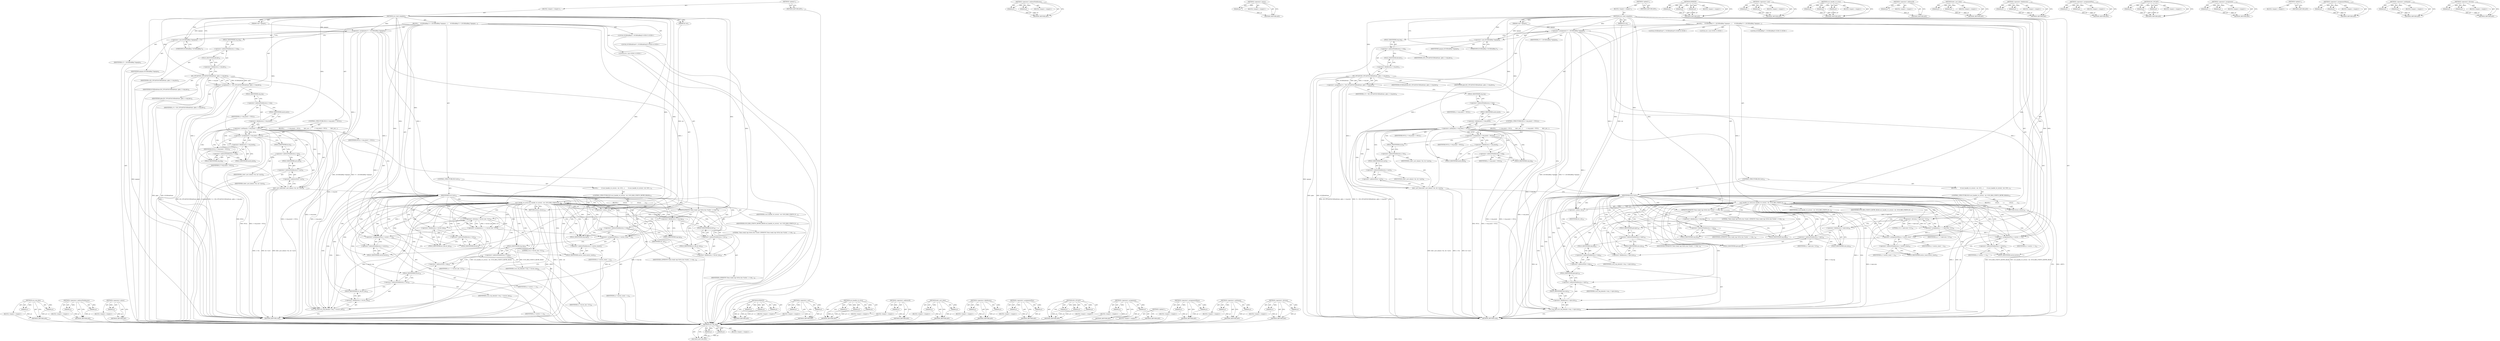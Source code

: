 digraph "&lt;operator&gt;.division" {
vulnerable_202 [label=<(METHOD,scsi_req_data)>];
vulnerable_203 [label=<(PARAM,p1)>];
vulnerable_204 [label=<(PARAM,p2)>];
vulnerable_205 [label=<(BLOCK,&lt;empty&gt;,&lt;empty&gt;)>];
vulnerable_206 [label=<(METHOD_RETURN,ANY)>];
vulnerable_152 [label=<(METHOD,&lt;operator&gt;.indirectFieldAccess)>];
vulnerable_153 [label=<(PARAM,p1)>];
vulnerable_154 [label=<(PARAM,p2)>];
vulnerable_155 [label=<(BLOCK,&lt;empty&gt;,&lt;empty&gt;)>];
vulnerable_156 [label=<(METHOD_RETURN,ANY)>];
vulnerable_177 [label=<(METHOD,&lt;operator&gt;.minus)>];
vulnerable_178 [label=<(PARAM,p1)>];
vulnerable_179 [label=<(BLOCK,&lt;empty&gt;,&lt;empty&gt;)>];
vulnerable_180 [label=<(METHOD_RETURN,ANY)>];
vulnerable_6 [label=<(METHOD,&lt;global&gt;)<SUB>1</SUB>>];
vulnerable_7 [label=<(BLOCK,&lt;empty&gt;,&lt;empty&gt;)<SUB>1</SUB>>];
vulnerable_8 [label=<(METHOD,scsi_read_complete)<SUB>1</SUB>>];
vulnerable_9 [label=<(PARAM,void * opaque)<SUB>1</SUB>>];
vulnerable_10 [label=<(PARAM,int ret)<SUB>1</SUB>>];
vulnerable_11 [label=<(BLOCK,{
     SCSIDiskReq *r = (SCSIDiskReq *)opaque;
...,{
     SCSIDiskReq *r = (SCSIDiskReq *)opaque;
...)<SUB>2</SUB>>];
vulnerable_12 [label="<(LOCAL,SCSIDiskReq* r: SCSIDiskReq*)<SUB>3</SUB>>"];
vulnerable_13 [label=<(&lt;operator&gt;.assignment,*r = (SCSIDiskReq *)opaque)<SUB>3</SUB>>];
vulnerable_14 [label=<(IDENTIFIER,r,*r = (SCSIDiskReq *)opaque)<SUB>3</SUB>>];
vulnerable_15 [label=<(&lt;operator&gt;.cast,(SCSIDiskReq *)opaque)<SUB>3</SUB>>];
vulnerable_16 [label=<(UNKNOWN,SCSIDiskReq *,SCSIDiskReq *)<SUB>3</SUB>>];
vulnerable_17 [label=<(IDENTIFIER,opaque,(SCSIDiskReq *)opaque)<SUB>3</SUB>>];
vulnerable_18 [label="<(LOCAL,SCSIDiskState* s: SCSIDiskState*)<SUB>4</SUB>>"];
vulnerable_19 [label=<(&lt;operator&gt;.assignment,*s = DO_UPCAST(SCSIDiskState, qdev, r-&gt;req.dev))<SUB>4</SUB>>];
vulnerable_20 [label=<(IDENTIFIER,s,*s = DO_UPCAST(SCSIDiskState, qdev, r-&gt;req.dev))<SUB>4</SUB>>];
vulnerable_21 [label=<(DO_UPCAST,DO_UPCAST(SCSIDiskState, qdev, r-&gt;req.dev))<SUB>4</SUB>>];
vulnerable_22 [label=<(IDENTIFIER,SCSIDiskState,DO_UPCAST(SCSIDiskState, qdev, r-&gt;req.dev))<SUB>4</SUB>>];
vulnerable_23 [label=<(IDENTIFIER,qdev,DO_UPCAST(SCSIDiskState, qdev, r-&gt;req.dev))<SUB>4</SUB>>];
vulnerable_24 [label=<(&lt;operator&gt;.fieldAccess,r-&gt;req.dev)<SUB>4</SUB>>];
vulnerable_25 [label=<(&lt;operator&gt;.indirectFieldAccess,r-&gt;req)<SUB>4</SUB>>];
vulnerable_26 [label=<(IDENTIFIER,r,DO_UPCAST(SCSIDiskState, qdev, r-&gt;req.dev))<SUB>4</SUB>>];
vulnerable_27 [label=<(FIELD_IDENTIFIER,req,req)<SUB>4</SUB>>];
vulnerable_28 [label=<(FIELD_IDENTIFIER,dev,dev)<SUB>4</SUB>>];
vulnerable_29 [label="<(LOCAL,int n: int)<SUB>5</SUB>>"];
vulnerable_30 [label=<(CONTROL_STRUCTURE,IF,if (r-&gt;req.aiocb != NULL))<SUB>7</SUB>>];
vulnerable_31 [label=<(&lt;operator&gt;.notEquals,r-&gt;req.aiocb != NULL)<SUB>7</SUB>>];
vulnerable_32 [label=<(&lt;operator&gt;.fieldAccess,r-&gt;req.aiocb)<SUB>7</SUB>>];
vulnerable_33 [label=<(&lt;operator&gt;.indirectFieldAccess,r-&gt;req)<SUB>7</SUB>>];
vulnerable_34 [label=<(IDENTIFIER,r,r-&gt;req.aiocb != NULL)<SUB>7</SUB>>];
vulnerable_35 [label=<(FIELD_IDENTIFIER,req,req)<SUB>7</SUB>>];
vulnerable_36 [label=<(FIELD_IDENTIFIER,aiocb,aiocb)<SUB>7</SUB>>];
vulnerable_37 [label=<(IDENTIFIER,NULL,r-&gt;req.aiocb != NULL)<SUB>7</SUB>>];
vulnerable_38 [label=<(BLOCK,{
        r-&gt;req.aiocb = NULL;
        bdrv_acc...,{
        r-&gt;req.aiocb = NULL;
        bdrv_acc...)<SUB>7</SUB>>];
vulnerable_39 [label=<(&lt;operator&gt;.assignment,r-&gt;req.aiocb = NULL)<SUB>8</SUB>>];
vulnerable_40 [label=<(&lt;operator&gt;.fieldAccess,r-&gt;req.aiocb)<SUB>8</SUB>>];
vulnerable_41 [label=<(&lt;operator&gt;.indirectFieldAccess,r-&gt;req)<SUB>8</SUB>>];
vulnerable_42 [label=<(IDENTIFIER,r,r-&gt;req.aiocb = NULL)<SUB>8</SUB>>];
vulnerable_43 [label=<(FIELD_IDENTIFIER,req,req)<SUB>8</SUB>>];
vulnerable_44 [label=<(FIELD_IDENTIFIER,aiocb,aiocb)<SUB>8</SUB>>];
vulnerable_45 [label=<(IDENTIFIER,NULL,r-&gt;req.aiocb = NULL)<SUB>8</SUB>>];
vulnerable_46 [label=<(bdrv_acct_done,bdrv_acct_done(s-&gt;bs, &amp;r-&gt;acct))<SUB>9</SUB>>];
vulnerable_47 [label=<(&lt;operator&gt;.indirectFieldAccess,s-&gt;bs)<SUB>9</SUB>>];
vulnerable_48 [label=<(IDENTIFIER,s,bdrv_acct_done(s-&gt;bs, &amp;r-&gt;acct))<SUB>9</SUB>>];
vulnerable_49 [label=<(FIELD_IDENTIFIER,bs,bs)<SUB>9</SUB>>];
vulnerable_50 [label=<(&lt;operator&gt;.addressOf,&amp;r-&gt;acct)<SUB>9</SUB>>];
vulnerable_51 [label=<(&lt;operator&gt;.indirectFieldAccess,r-&gt;acct)<SUB>9</SUB>>];
vulnerable_52 [label=<(IDENTIFIER,r,bdrv_acct_done(s-&gt;bs, &amp;r-&gt;acct))<SUB>9</SUB>>];
vulnerable_53 [label=<(FIELD_IDENTIFIER,acct,acct)<SUB>9</SUB>>];
vulnerable_54 [label=<(CONTROL_STRUCTURE,IF,if (ret))<SUB>12</SUB>>];
vulnerable_55 [label=<(IDENTIFIER,ret,if (ret))<SUB>12</SUB>>];
vulnerable_56 [label=<(BLOCK,{
        if (scsi_handle_rw_error(r, -ret, SCS...,{
        if (scsi_handle_rw_error(r, -ret, SCS...)<SUB>12</SUB>>];
vulnerable_57 [label=<(CONTROL_STRUCTURE,IF,if (scsi_handle_rw_error(r, -ret, SCSI_REQ_STATUS_RETRY_READ)))<SUB>13</SUB>>];
vulnerable_58 [label=<(scsi_handle_rw_error,scsi_handle_rw_error(r, -ret, SCSI_REQ_STATUS_R...)<SUB>13</SUB>>];
vulnerable_59 [label=<(IDENTIFIER,r,scsi_handle_rw_error(r, -ret, SCSI_REQ_STATUS_R...)<SUB>13</SUB>>];
vulnerable_60 [label=<(&lt;operator&gt;.minus,-ret)<SUB>13</SUB>>];
vulnerable_61 [label=<(IDENTIFIER,ret,-ret)<SUB>13</SUB>>];
vulnerable_62 [label=<(IDENTIFIER,SCSI_REQ_STATUS_RETRY_READ,scsi_handle_rw_error(r, -ret, SCSI_REQ_STATUS_R...)<SUB>13</SUB>>];
vulnerable_63 [label=<(BLOCK,{
            return;
         },{
            return;
         })<SUB>13</SUB>>];
vulnerable_64 [label=<(RETURN,return;,return;)<SUB>14</SUB>>];
vulnerable_65 [label=<(DPRINTF,DPRINTF(&quot;Data ready tag=0x%x len=%zd\n&quot;, r-&gt;req...)<SUB>18</SUB>>];
vulnerable_66 [label=<(LITERAL,&quot;Data ready tag=0x%x len=%zd\n&quot;,DPRINTF(&quot;Data ready tag=0x%x len=%zd\n&quot;, r-&gt;req...)<SUB>18</SUB>>];
vulnerable_67 [label=<(&lt;operator&gt;.fieldAccess,r-&gt;req.tag)<SUB>18</SUB>>];
vulnerable_68 [label=<(&lt;operator&gt;.indirectFieldAccess,r-&gt;req)<SUB>18</SUB>>];
vulnerable_69 [label=<(IDENTIFIER,r,DPRINTF(&quot;Data ready tag=0x%x len=%zd\n&quot;, r-&gt;req...)<SUB>18</SUB>>];
vulnerable_70 [label=<(FIELD_IDENTIFIER,req,req)<SUB>18</SUB>>];
vulnerable_71 [label=<(FIELD_IDENTIFIER,tag,tag)<SUB>18</SUB>>];
vulnerable_72 [label=<(&lt;operator&gt;.fieldAccess,r-&gt;iov.iov_len)<SUB>18</SUB>>];
vulnerable_73 [label=<(&lt;operator&gt;.indirectFieldAccess,r-&gt;iov)<SUB>18</SUB>>];
vulnerable_74 [label=<(IDENTIFIER,r,DPRINTF(&quot;Data ready tag=0x%x len=%zd\n&quot;, r-&gt;req...)<SUB>18</SUB>>];
vulnerable_75 [label=<(FIELD_IDENTIFIER,iov,iov)<SUB>18</SUB>>];
vulnerable_76 [label=<(FIELD_IDENTIFIER,iov_len,iov_len)<SUB>18</SUB>>];
vulnerable_77 [label=<(&lt;operator&gt;.assignment,n = r-&gt;iov.iov_len / 512)<SUB>20</SUB>>];
vulnerable_78 [label=<(IDENTIFIER,n,n = r-&gt;iov.iov_len / 512)<SUB>20</SUB>>];
vulnerable_79 [label=<(&lt;operator&gt;.division,r-&gt;iov.iov_len / 512)<SUB>20</SUB>>];
vulnerable_80 [label=<(&lt;operator&gt;.fieldAccess,r-&gt;iov.iov_len)<SUB>20</SUB>>];
vulnerable_81 [label=<(&lt;operator&gt;.indirectFieldAccess,r-&gt;iov)<SUB>20</SUB>>];
vulnerable_82 [label=<(IDENTIFIER,r,r-&gt;iov.iov_len / 512)<SUB>20</SUB>>];
vulnerable_83 [label=<(FIELD_IDENTIFIER,iov,iov)<SUB>20</SUB>>];
vulnerable_84 [label=<(FIELD_IDENTIFIER,iov_len,iov_len)<SUB>20</SUB>>];
vulnerable_85 [label=<(LITERAL,512,r-&gt;iov.iov_len / 512)<SUB>20</SUB>>];
vulnerable_86 [label=<(&lt;operator&gt;.assignmentPlus,r-&gt;sector += n)<SUB>21</SUB>>];
vulnerable_87 [label=<(&lt;operator&gt;.indirectFieldAccess,r-&gt;sector)<SUB>21</SUB>>];
vulnerable_88 [label=<(IDENTIFIER,r,r-&gt;sector += n)<SUB>21</SUB>>];
vulnerable_89 [label=<(FIELD_IDENTIFIER,sector,sector)<SUB>21</SUB>>];
vulnerable_90 [label=<(IDENTIFIER,n,r-&gt;sector += n)<SUB>21</SUB>>];
vulnerable_91 [label=<(&lt;operator&gt;.assignmentMinus,r-&gt;sector_count -= n)<SUB>22</SUB>>];
vulnerable_92 [label=<(&lt;operator&gt;.indirectFieldAccess,r-&gt;sector_count)<SUB>22</SUB>>];
vulnerable_93 [label=<(IDENTIFIER,r,r-&gt;sector_count -= n)<SUB>22</SUB>>];
vulnerable_94 [label=<(FIELD_IDENTIFIER,sector_count,sector_count)<SUB>22</SUB>>];
vulnerable_95 [label=<(IDENTIFIER,n,r-&gt;sector_count -= n)<SUB>22</SUB>>];
vulnerable_96 [label=<(scsi_req_data,scsi_req_data(&amp;r-&gt;req, r-&gt;iov.iov_len))<SUB>23</SUB>>];
vulnerable_97 [label=<(&lt;operator&gt;.addressOf,&amp;r-&gt;req)<SUB>23</SUB>>];
vulnerable_98 [label=<(&lt;operator&gt;.indirectFieldAccess,r-&gt;req)<SUB>23</SUB>>];
vulnerable_99 [label=<(IDENTIFIER,r,scsi_req_data(&amp;r-&gt;req, r-&gt;iov.iov_len))<SUB>23</SUB>>];
vulnerable_100 [label=<(FIELD_IDENTIFIER,req,req)<SUB>23</SUB>>];
vulnerable_101 [label=<(&lt;operator&gt;.fieldAccess,r-&gt;iov.iov_len)<SUB>23</SUB>>];
vulnerable_102 [label=<(&lt;operator&gt;.indirectFieldAccess,r-&gt;iov)<SUB>23</SUB>>];
vulnerable_103 [label=<(IDENTIFIER,r,scsi_req_data(&amp;r-&gt;req, r-&gt;iov.iov_len))<SUB>23</SUB>>];
vulnerable_104 [label=<(FIELD_IDENTIFIER,iov,iov)<SUB>23</SUB>>];
vulnerable_105 [label=<(FIELD_IDENTIFIER,iov_len,iov_len)<SUB>23</SUB>>];
vulnerable_106 [label=<(METHOD_RETURN,void)<SUB>1</SUB>>];
vulnerable_108 [label=<(METHOD_RETURN,ANY)<SUB>1</SUB>>];
vulnerable_181 [label=<(METHOD,DPRINTF)>];
vulnerable_182 [label=<(PARAM,p1)>];
vulnerable_183 [label=<(PARAM,p2)>];
vulnerable_184 [label=<(PARAM,p3)>];
vulnerable_185 [label=<(BLOCK,&lt;empty&gt;,&lt;empty&gt;)>];
vulnerable_186 [label=<(METHOD_RETURN,ANY)>];
vulnerable_136 [label=<(METHOD,&lt;operator&gt;.cast)>];
vulnerable_137 [label=<(PARAM,p1)>];
vulnerable_138 [label=<(PARAM,p2)>];
vulnerable_139 [label=<(BLOCK,&lt;empty&gt;,&lt;empty&gt;)>];
vulnerable_140 [label=<(METHOD_RETURN,ANY)>];
vulnerable_171 [label=<(METHOD,scsi_handle_rw_error)>];
vulnerable_172 [label=<(PARAM,p1)>];
vulnerable_173 [label=<(PARAM,p2)>];
vulnerable_174 [label=<(PARAM,p3)>];
vulnerable_175 [label=<(BLOCK,&lt;empty&gt;,&lt;empty&gt;)>];
vulnerable_176 [label=<(METHOD_RETURN,ANY)>];
vulnerable_167 [label=<(METHOD,&lt;operator&gt;.addressOf)>];
vulnerable_168 [label=<(PARAM,p1)>];
vulnerable_169 [label=<(BLOCK,&lt;empty&gt;,&lt;empty&gt;)>];
vulnerable_170 [label=<(METHOD_RETURN,ANY)>];
vulnerable_162 [label=<(METHOD,bdrv_acct_done)>];
vulnerable_163 [label=<(PARAM,p1)>];
vulnerable_164 [label=<(PARAM,p2)>];
vulnerable_165 [label=<(BLOCK,&lt;empty&gt;,&lt;empty&gt;)>];
vulnerable_166 [label=<(METHOD_RETURN,ANY)>];
vulnerable_147 [label=<(METHOD,&lt;operator&gt;.fieldAccess)>];
vulnerable_148 [label=<(PARAM,p1)>];
vulnerable_149 [label=<(PARAM,p2)>];
vulnerable_150 [label=<(BLOCK,&lt;empty&gt;,&lt;empty&gt;)>];
vulnerable_151 [label=<(METHOD_RETURN,ANY)>];
vulnerable_192 [label=<(METHOD,&lt;operator&gt;.assignmentPlus)>];
vulnerable_193 [label=<(PARAM,p1)>];
vulnerable_194 [label=<(PARAM,p2)>];
vulnerable_195 [label=<(BLOCK,&lt;empty&gt;,&lt;empty&gt;)>];
vulnerable_196 [label=<(METHOD_RETURN,ANY)>];
vulnerable_141 [label=<(METHOD,DO_UPCAST)>];
vulnerable_142 [label=<(PARAM,p1)>];
vulnerable_143 [label=<(PARAM,p2)>];
vulnerable_144 [label=<(PARAM,p3)>];
vulnerable_145 [label=<(BLOCK,&lt;empty&gt;,&lt;empty&gt;)>];
vulnerable_146 [label=<(METHOD_RETURN,ANY)>];
vulnerable_131 [label=<(METHOD,&lt;operator&gt;.assignment)>];
vulnerable_132 [label=<(PARAM,p1)>];
vulnerable_133 [label=<(PARAM,p2)>];
vulnerable_134 [label=<(BLOCK,&lt;empty&gt;,&lt;empty&gt;)>];
vulnerable_135 [label=<(METHOD_RETURN,ANY)>];
vulnerable_125 [label=<(METHOD,&lt;global&gt;)<SUB>1</SUB>>];
vulnerable_126 [label=<(BLOCK,&lt;empty&gt;,&lt;empty&gt;)>];
vulnerable_127 [label=<(METHOD_RETURN,ANY)>];
vulnerable_197 [label=<(METHOD,&lt;operator&gt;.assignmentMinus)>];
vulnerable_198 [label=<(PARAM,p1)>];
vulnerable_199 [label=<(PARAM,p2)>];
vulnerable_200 [label=<(BLOCK,&lt;empty&gt;,&lt;empty&gt;)>];
vulnerable_201 [label=<(METHOD_RETURN,ANY)>];
vulnerable_157 [label=<(METHOD,&lt;operator&gt;.notEquals)>];
vulnerable_158 [label=<(PARAM,p1)>];
vulnerable_159 [label=<(PARAM,p2)>];
vulnerable_160 [label=<(BLOCK,&lt;empty&gt;,&lt;empty&gt;)>];
vulnerable_161 [label=<(METHOD_RETURN,ANY)>];
vulnerable_187 [label=<(METHOD,&lt;operator&gt;.division)>];
vulnerable_188 [label=<(PARAM,p1)>];
vulnerable_189 [label=<(PARAM,p2)>];
vulnerable_190 [label=<(BLOCK,&lt;empty&gt;,&lt;empty&gt;)>];
vulnerable_191 [label=<(METHOD_RETURN,ANY)>];
fixed_202 [label=<(METHOD,scsi_req_data)>];
fixed_203 [label=<(PARAM,p1)>];
fixed_204 [label=<(PARAM,p2)>];
fixed_205 [label=<(BLOCK,&lt;empty&gt;,&lt;empty&gt;)>];
fixed_206 [label=<(METHOD_RETURN,ANY)>];
fixed_152 [label=<(METHOD,&lt;operator&gt;.indirectFieldAccess)>];
fixed_153 [label=<(PARAM,p1)>];
fixed_154 [label=<(PARAM,p2)>];
fixed_155 [label=<(BLOCK,&lt;empty&gt;,&lt;empty&gt;)>];
fixed_156 [label=<(METHOD_RETURN,ANY)>];
fixed_177 [label=<(METHOD,&lt;operator&gt;.minus)>];
fixed_178 [label=<(PARAM,p1)>];
fixed_179 [label=<(BLOCK,&lt;empty&gt;,&lt;empty&gt;)>];
fixed_180 [label=<(METHOD_RETURN,ANY)>];
fixed_6 [label=<(METHOD,&lt;global&gt;)<SUB>1</SUB>>];
fixed_7 [label=<(BLOCK,&lt;empty&gt;,&lt;empty&gt;)<SUB>1</SUB>>];
fixed_8 [label=<(METHOD,scsi_read_complete)<SUB>1</SUB>>];
fixed_9 [label=<(PARAM,void * opaque)<SUB>1</SUB>>];
fixed_10 [label=<(PARAM,int ret)<SUB>1</SUB>>];
fixed_11 [label=<(BLOCK,{
     SCSIDiskReq *r = (SCSIDiskReq *)opaque;
...,{
     SCSIDiskReq *r = (SCSIDiskReq *)opaque;
...)<SUB>2</SUB>>];
fixed_12 [label="<(LOCAL,SCSIDiskReq* r: SCSIDiskReq*)<SUB>3</SUB>>"];
fixed_13 [label=<(&lt;operator&gt;.assignment,*r = (SCSIDiskReq *)opaque)<SUB>3</SUB>>];
fixed_14 [label=<(IDENTIFIER,r,*r = (SCSIDiskReq *)opaque)<SUB>3</SUB>>];
fixed_15 [label=<(&lt;operator&gt;.cast,(SCSIDiskReq *)opaque)<SUB>3</SUB>>];
fixed_16 [label=<(UNKNOWN,SCSIDiskReq *,SCSIDiskReq *)<SUB>3</SUB>>];
fixed_17 [label=<(IDENTIFIER,opaque,(SCSIDiskReq *)opaque)<SUB>3</SUB>>];
fixed_18 [label="<(LOCAL,SCSIDiskState* s: SCSIDiskState*)<SUB>4</SUB>>"];
fixed_19 [label=<(&lt;operator&gt;.assignment,*s = DO_UPCAST(SCSIDiskState, qdev, r-&gt;req.dev))<SUB>4</SUB>>];
fixed_20 [label=<(IDENTIFIER,s,*s = DO_UPCAST(SCSIDiskState, qdev, r-&gt;req.dev))<SUB>4</SUB>>];
fixed_21 [label=<(DO_UPCAST,DO_UPCAST(SCSIDiskState, qdev, r-&gt;req.dev))<SUB>4</SUB>>];
fixed_22 [label=<(IDENTIFIER,SCSIDiskState,DO_UPCAST(SCSIDiskState, qdev, r-&gt;req.dev))<SUB>4</SUB>>];
fixed_23 [label=<(IDENTIFIER,qdev,DO_UPCAST(SCSIDiskState, qdev, r-&gt;req.dev))<SUB>4</SUB>>];
fixed_24 [label=<(&lt;operator&gt;.fieldAccess,r-&gt;req.dev)<SUB>4</SUB>>];
fixed_25 [label=<(&lt;operator&gt;.indirectFieldAccess,r-&gt;req)<SUB>4</SUB>>];
fixed_26 [label=<(IDENTIFIER,r,DO_UPCAST(SCSIDiskState, qdev, r-&gt;req.dev))<SUB>4</SUB>>];
fixed_27 [label=<(FIELD_IDENTIFIER,req,req)<SUB>4</SUB>>];
fixed_28 [label=<(FIELD_IDENTIFIER,dev,dev)<SUB>4</SUB>>];
fixed_29 [label="<(LOCAL,int n: int)<SUB>5</SUB>>"];
fixed_30 [label=<(CONTROL_STRUCTURE,IF,if (r-&gt;req.aiocb != NULL))<SUB>7</SUB>>];
fixed_31 [label=<(&lt;operator&gt;.notEquals,r-&gt;req.aiocb != NULL)<SUB>7</SUB>>];
fixed_32 [label=<(&lt;operator&gt;.fieldAccess,r-&gt;req.aiocb)<SUB>7</SUB>>];
fixed_33 [label=<(&lt;operator&gt;.indirectFieldAccess,r-&gt;req)<SUB>7</SUB>>];
fixed_34 [label=<(IDENTIFIER,r,r-&gt;req.aiocb != NULL)<SUB>7</SUB>>];
fixed_35 [label=<(FIELD_IDENTIFIER,req,req)<SUB>7</SUB>>];
fixed_36 [label=<(FIELD_IDENTIFIER,aiocb,aiocb)<SUB>7</SUB>>];
fixed_37 [label=<(IDENTIFIER,NULL,r-&gt;req.aiocb != NULL)<SUB>7</SUB>>];
fixed_38 [label=<(BLOCK,{
        r-&gt;req.aiocb = NULL;
        bdrv_acc...,{
        r-&gt;req.aiocb = NULL;
        bdrv_acc...)<SUB>7</SUB>>];
fixed_39 [label=<(&lt;operator&gt;.assignment,r-&gt;req.aiocb = NULL)<SUB>8</SUB>>];
fixed_40 [label=<(&lt;operator&gt;.fieldAccess,r-&gt;req.aiocb)<SUB>8</SUB>>];
fixed_41 [label=<(&lt;operator&gt;.indirectFieldAccess,r-&gt;req)<SUB>8</SUB>>];
fixed_42 [label=<(IDENTIFIER,r,r-&gt;req.aiocb = NULL)<SUB>8</SUB>>];
fixed_43 [label=<(FIELD_IDENTIFIER,req,req)<SUB>8</SUB>>];
fixed_44 [label=<(FIELD_IDENTIFIER,aiocb,aiocb)<SUB>8</SUB>>];
fixed_45 [label=<(IDENTIFIER,NULL,r-&gt;req.aiocb = NULL)<SUB>8</SUB>>];
fixed_46 [label=<(bdrv_acct_done,bdrv_acct_done(s-&gt;bs, &amp;r-&gt;acct))<SUB>9</SUB>>];
fixed_47 [label=<(&lt;operator&gt;.indirectFieldAccess,s-&gt;bs)<SUB>9</SUB>>];
fixed_48 [label=<(IDENTIFIER,s,bdrv_acct_done(s-&gt;bs, &amp;r-&gt;acct))<SUB>9</SUB>>];
fixed_49 [label=<(FIELD_IDENTIFIER,bs,bs)<SUB>9</SUB>>];
fixed_50 [label=<(&lt;operator&gt;.addressOf,&amp;r-&gt;acct)<SUB>9</SUB>>];
fixed_51 [label=<(&lt;operator&gt;.indirectFieldAccess,r-&gt;acct)<SUB>9</SUB>>];
fixed_52 [label=<(IDENTIFIER,r,bdrv_acct_done(s-&gt;bs, &amp;r-&gt;acct))<SUB>9</SUB>>];
fixed_53 [label=<(FIELD_IDENTIFIER,acct,acct)<SUB>9</SUB>>];
fixed_54 [label=<(CONTROL_STRUCTURE,IF,if (ret))<SUB>12</SUB>>];
fixed_55 [label=<(IDENTIFIER,ret,if (ret))<SUB>12</SUB>>];
fixed_56 [label=<(BLOCK,{
        if (scsi_handle_rw_error(r, -ret, SCS...,{
        if (scsi_handle_rw_error(r, -ret, SCS...)<SUB>12</SUB>>];
fixed_57 [label=<(CONTROL_STRUCTURE,IF,if (scsi_handle_rw_error(r, -ret, SCSI_REQ_STATUS_RETRY_READ)))<SUB>13</SUB>>];
fixed_58 [label=<(scsi_handle_rw_error,scsi_handle_rw_error(r, -ret, SCSI_REQ_STATUS_R...)<SUB>13</SUB>>];
fixed_59 [label=<(IDENTIFIER,r,scsi_handle_rw_error(r, -ret, SCSI_REQ_STATUS_R...)<SUB>13</SUB>>];
fixed_60 [label=<(&lt;operator&gt;.minus,-ret)<SUB>13</SUB>>];
fixed_61 [label=<(IDENTIFIER,ret,-ret)<SUB>13</SUB>>];
fixed_62 [label=<(IDENTIFIER,SCSI_REQ_STATUS_RETRY_READ,scsi_handle_rw_error(r, -ret, SCSI_REQ_STATUS_R...)<SUB>13</SUB>>];
fixed_63 [label=<(BLOCK,{
            return;
         },{
            return;
         })<SUB>13</SUB>>];
fixed_64 [label=<(RETURN,return;,return;)<SUB>14</SUB>>];
fixed_65 [label=<(DPRINTF,DPRINTF(&quot;Data ready tag=0x%x len=%zd\n&quot;, r-&gt;req...)<SUB>18</SUB>>];
fixed_66 [label=<(LITERAL,&quot;Data ready tag=0x%x len=%zd\n&quot;,DPRINTF(&quot;Data ready tag=0x%x len=%zd\n&quot;, r-&gt;req...)<SUB>18</SUB>>];
fixed_67 [label=<(&lt;operator&gt;.fieldAccess,r-&gt;req.tag)<SUB>18</SUB>>];
fixed_68 [label=<(&lt;operator&gt;.indirectFieldAccess,r-&gt;req)<SUB>18</SUB>>];
fixed_69 [label=<(IDENTIFIER,r,DPRINTF(&quot;Data ready tag=0x%x len=%zd\n&quot;, r-&gt;req...)<SUB>18</SUB>>];
fixed_70 [label=<(FIELD_IDENTIFIER,req,req)<SUB>18</SUB>>];
fixed_71 [label=<(FIELD_IDENTIFIER,tag,tag)<SUB>18</SUB>>];
fixed_72 [label=<(&lt;operator&gt;.fieldAccess,r-&gt;qiov.size)<SUB>18</SUB>>];
fixed_73 [label=<(&lt;operator&gt;.indirectFieldAccess,r-&gt;qiov)<SUB>18</SUB>>];
fixed_74 [label=<(IDENTIFIER,r,DPRINTF(&quot;Data ready tag=0x%x len=%zd\n&quot;, r-&gt;req...)<SUB>18</SUB>>];
fixed_75 [label=<(FIELD_IDENTIFIER,qiov,qiov)<SUB>18</SUB>>];
fixed_76 [label=<(FIELD_IDENTIFIER,size,size)<SUB>18</SUB>>];
fixed_77 [label=<(&lt;operator&gt;.assignment,n = r-&gt;qiov.size / 512)<SUB>20</SUB>>];
fixed_78 [label=<(IDENTIFIER,n,n = r-&gt;qiov.size / 512)<SUB>20</SUB>>];
fixed_79 [label=<(&lt;operator&gt;.division,r-&gt;qiov.size / 512)<SUB>20</SUB>>];
fixed_80 [label=<(&lt;operator&gt;.fieldAccess,r-&gt;qiov.size)<SUB>20</SUB>>];
fixed_81 [label=<(&lt;operator&gt;.indirectFieldAccess,r-&gt;qiov)<SUB>20</SUB>>];
fixed_82 [label=<(IDENTIFIER,r,r-&gt;qiov.size / 512)<SUB>20</SUB>>];
fixed_83 [label=<(FIELD_IDENTIFIER,qiov,qiov)<SUB>20</SUB>>];
fixed_84 [label=<(FIELD_IDENTIFIER,size,size)<SUB>20</SUB>>];
fixed_85 [label=<(LITERAL,512,r-&gt;qiov.size / 512)<SUB>20</SUB>>];
fixed_86 [label=<(&lt;operator&gt;.assignmentPlus,r-&gt;sector += n)<SUB>21</SUB>>];
fixed_87 [label=<(&lt;operator&gt;.indirectFieldAccess,r-&gt;sector)<SUB>21</SUB>>];
fixed_88 [label=<(IDENTIFIER,r,r-&gt;sector += n)<SUB>21</SUB>>];
fixed_89 [label=<(FIELD_IDENTIFIER,sector,sector)<SUB>21</SUB>>];
fixed_90 [label=<(IDENTIFIER,n,r-&gt;sector += n)<SUB>21</SUB>>];
fixed_91 [label=<(&lt;operator&gt;.assignmentMinus,r-&gt;sector_count -= n)<SUB>22</SUB>>];
fixed_92 [label=<(&lt;operator&gt;.indirectFieldAccess,r-&gt;sector_count)<SUB>22</SUB>>];
fixed_93 [label=<(IDENTIFIER,r,r-&gt;sector_count -= n)<SUB>22</SUB>>];
fixed_94 [label=<(FIELD_IDENTIFIER,sector_count,sector_count)<SUB>22</SUB>>];
fixed_95 [label=<(IDENTIFIER,n,r-&gt;sector_count -= n)<SUB>22</SUB>>];
fixed_96 [label=<(scsi_req_data,scsi_req_data(&amp;r-&gt;req, r-&gt;qiov.size))<SUB>23</SUB>>];
fixed_97 [label=<(&lt;operator&gt;.addressOf,&amp;r-&gt;req)<SUB>23</SUB>>];
fixed_98 [label=<(&lt;operator&gt;.indirectFieldAccess,r-&gt;req)<SUB>23</SUB>>];
fixed_99 [label=<(IDENTIFIER,r,scsi_req_data(&amp;r-&gt;req, r-&gt;qiov.size))<SUB>23</SUB>>];
fixed_100 [label=<(FIELD_IDENTIFIER,req,req)<SUB>23</SUB>>];
fixed_101 [label=<(&lt;operator&gt;.fieldAccess,r-&gt;qiov.size)<SUB>23</SUB>>];
fixed_102 [label=<(&lt;operator&gt;.indirectFieldAccess,r-&gt;qiov)<SUB>23</SUB>>];
fixed_103 [label=<(IDENTIFIER,r,scsi_req_data(&amp;r-&gt;req, r-&gt;qiov.size))<SUB>23</SUB>>];
fixed_104 [label=<(FIELD_IDENTIFIER,qiov,qiov)<SUB>23</SUB>>];
fixed_105 [label=<(FIELD_IDENTIFIER,size,size)<SUB>23</SUB>>];
fixed_106 [label=<(METHOD_RETURN,void)<SUB>1</SUB>>];
fixed_108 [label=<(METHOD_RETURN,ANY)<SUB>1</SUB>>];
fixed_181 [label=<(METHOD,DPRINTF)>];
fixed_182 [label=<(PARAM,p1)>];
fixed_183 [label=<(PARAM,p2)>];
fixed_184 [label=<(PARAM,p3)>];
fixed_185 [label=<(BLOCK,&lt;empty&gt;,&lt;empty&gt;)>];
fixed_186 [label=<(METHOD_RETURN,ANY)>];
fixed_136 [label=<(METHOD,&lt;operator&gt;.cast)>];
fixed_137 [label=<(PARAM,p1)>];
fixed_138 [label=<(PARAM,p2)>];
fixed_139 [label=<(BLOCK,&lt;empty&gt;,&lt;empty&gt;)>];
fixed_140 [label=<(METHOD_RETURN,ANY)>];
fixed_171 [label=<(METHOD,scsi_handle_rw_error)>];
fixed_172 [label=<(PARAM,p1)>];
fixed_173 [label=<(PARAM,p2)>];
fixed_174 [label=<(PARAM,p3)>];
fixed_175 [label=<(BLOCK,&lt;empty&gt;,&lt;empty&gt;)>];
fixed_176 [label=<(METHOD_RETURN,ANY)>];
fixed_167 [label=<(METHOD,&lt;operator&gt;.addressOf)>];
fixed_168 [label=<(PARAM,p1)>];
fixed_169 [label=<(BLOCK,&lt;empty&gt;,&lt;empty&gt;)>];
fixed_170 [label=<(METHOD_RETURN,ANY)>];
fixed_162 [label=<(METHOD,bdrv_acct_done)>];
fixed_163 [label=<(PARAM,p1)>];
fixed_164 [label=<(PARAM,p2)>];
fixed_165 [label=<(BLOCK,&lt;empty&gt;,&lt;empty&gt;)>];
fixed_166 [label=<(METHOD_RETURN,ANY)>];
fixed_147 [label=<(METHOD,&lt;operator&gt;.fieldAccess)>];
fixed_148 [label=<(PARAM,p1)>];
fixed_149 [label=<(PARAM,p2)>];
fixed_150 [label=<(BLOCK,&lt;empty&gt;,&lt;empty&gt;)>];
fixed_151 [label=<(METHOD_RETURN,ANY)>];
fixed_192 [label=<(METHOD,&lt;operator&gt;.assignmentPlus)>];
fixed_193 [label=<(PARAM,p1)>];
fixed_194 [label=<(PARAM,p2)>];
fixed_195 [label=<(BLOCK,&lt;empty&gt;,&lt;empty&gt;)>];
fixed_196 [label=<(METHOD_RETURN,ANY)>];
fixed_141 [label=<(METHOD,DO_UPCAST)>];
fixed_142 [label=<(PARAM,p1)>];
fixed_143 [label=<(PARAM,p2)>];
fixed_144 [label=<(PARAM,p3)>];
fixed_145 [label=<(BLOCK,&lt;empty&gt;,&lt;empty&gt;)>];
fixed_146 [label=<(METHOD_RETURN,ANY)>];
fixed_131 [label=<(METHOD,&lt;operator&gt;.assignment)>];
fixed_132 [label=<(PARAM,p1)>];
fixed_133 [label=<(PARAM,p2)>];
fixed_134 [label=<(BLOCK,&lt;empty&gt;,&lt;empty&gt;)>];
fixed_135 [label=<(METHOD_RETURN,ANY)>];
fixed_125 [label=<(METHOD,&lt;global&gt;)<SUB>1</SUB>>];
fixed_126 [label=<(BLOCK,&lt;empty&gt;,&lt;empty&gt;)>];
fixed_127 [label=<(METHOD_RETURN,ANY)>];
fixed_197 [label=<(METHOD,&lt;operator&gt;.assignmentMinus)>];
fixed_198 [label=<(PARAM,p1)>];
fixed_199 [label=<(PARAM,p2)>];
fixed_200 [label=<(BLOCK,&lt;empty&gt;,&lt;empty&gt;)>];
fixed_201 [label=<(METHOD_RETURN,ANY)>];
fixed_157 [label=<(METHOD,&lt;operator&gt;.notEquals)>];
fixed_158 [label=<(PARAM,p1)>];
fixed_159 [label=<(PARAM,p2)>];
fixed_160 [label=<(BLOCK,&lt;empty&gt;,&lt;empty&gt;)>];
fixed_161 [label=<(METHOD_RETURN,ANY)>];
fixed_187 [label=<(METHOD,&lt;operator&gt;.division)>];
fixed_188 [label=<(PARAM,p1)>];
fixed_189 [label=<(PARAM,p2)>];
fixed_190 [label=<(BLOCK,&lt;empty&gt;,&lt;empty&gt;)>];
fixed_191 [label=<(METHOD_RETURN,ANY)>];
vulnerable_202 -> vulnerable_203  [key=0, label="AST: "];
vulnerable_202 -> vulnerable_203  [key=1, label="DDG: "];
vulnerable_202 -> vulnerable_205  [key=0, label="AST: "];
vulnerable_202 -> vulnerable_204  [key=0, label="AST: "];
vulnerable_202 -> vulnerable_204  [key=1, label="DDG: "];
vulnerable_202 -> vulnerable_206  [key=0, label="AST: "];
vulnerable_202 -> vulnerable_206  [key=1, label="CFG: "];
vulnerable_203 -> vulnerable_206  [key=0, label="DDG: p1"];
vulnerable_204 -> vulnerable_206  [key=0, label="DDG: p2"];
vulnerable_205 -> fixed_202  [key=0];
vulnerable_206 -> fixed_202  [key=0];
vulnerable_152 -> vulnerable_153  [key=0, label="AST: "];
vulnerable_152 -> vulnerable_153  [key=1, label="DDG: "];
vulnerable_152 -> vulnerable_155  [key=0, label="AST: "];
vulnerable_152 -> vulnerable_154  [key=0, label="AST: "];
vulnerable_152 -> vulnerable_154  [key=1, label="DDG: "];
vulnerable_152 -> vulnerable_156  [key=0, label="AST: "];
vulnerable_152 -> vulnerable_156  [key=1, label="CFG: "];
vulnerable_153 -> vulnerable_156  [key=0, label="DDG: p1"];
vulnerable_154 -> vulnerable_156  [key=0, label="DDG: p2"];
vulnerable_155 -> fixed_202  [key=0];
vulnerable_156 -> fixed_202  [key=0];
vulnerable_177 -> vulnerable_178  [key=0, label="AST: "];
vulnerable_177 -> vulnerable_178  [key=1, label="DDG: "];
vulnerable_177 -> vulnerable_179  [key=0, label="AST: "];
vulnerable_177 -> vulnerable_180  [key=0, label="AST: "];
vulnerable_177 -> vulnerable_180  [key=1, label="CFG: "];
vulnerable_178 -> vulnerable_180  [key=0, label="DDG: p1"];
vulnerable_179 -> fixed_202  [key=0];
vulnerable_180 -> fixed_202  [key=0];
vulnerable_6 -> vulnerable_7  [key=0, label="AST: "];
vulnerable_6 -> vulnerable_108  [key=0, label="AST: "];
vulnerable_6 -> vulnerable_108  [key=1, label="CFG: "];
vulnerable_7 -> vulnerable_8  [key=0, label="AST: "];
vulnerable_8 -> vulnerable_9  [key=0, label="AST: "];
vulnerable_8 -> vulnerable_9  [key=1, label="DDG: "];
vulnerable_8 -> vulnerable_10  [key=0, label="AST: "];
vulnerable_8 -> vulnerable_10  [key=1, label="DDG: "];
vulnerable_8 -> vulnerable_11  [key=0, label="AST: "];
vulnerable_8 -> vulnerable_106  [key=0, label="AST: "];
vulnerable_8 -> vulnerable_16  [key=0, label="CFG: "];
vulnerable_8 -> vulnerable_13  [key=0, label="DDG: "];
vulnerable_8 -> vulnerable_86  [key=0, label="DDG: "];
vulnerable_8 -> vulnerable_91  [key=0, label="DDG: "];
vulnerable_8 -> vulnerable_55  [key=0, label="DDG: "];
vulnerable_8 -> vulnerable_65  [key=0, label="DDG: "];
vulnerable_8 -> vulnerable_15  [key=0, label="DDG: "];
vulnerable_8 -> vulnerable_21  [key=0, label="DDG: "];
vulnerable_8 -> vulnerable_31  [key=0, label="DDG: "];
vulnerable_8 -> vulnerable_39  [key=0, label="DDG: "];
vulnerable_8 -> vulnerable_79  [key=0, label="DDG: "];
vulnerable_8 -> vulnerable_58  [key=0, label="DDG: "];
vulnerable_8 -> vulnerable_64  [key=0, label="DDG: "];
vulnerable_8 -> vulnerable_60  [key=0, label="DDG: "];
vulnerable_9 -> vulnerable_13  [key=0, label="DDG: opaque"];
vulnerable_9 -> vulnerable_15  [key=0, label="DDG: opaque"];
vulnerable_10 -> vulnerable_60  [key=0, label="DDG: ret"];
vulnerable_11 -> vulnerable_12  [key=0, label="AST: "];
vulnerable_11 -> vulnerable_13  [key=0, label="AST: "];
vulnerable_11 -> vulnerable_18  [key=0, label="AST: "];
vulnerable_11 -> vulnerable_19  [key=0, label="AST: "];
vulnerable_11 -> vulnerable_29  [key=0, label="AST: "];
vulnerable_11 -> vulnerable_30  [key=0, label="AST: "];
vulnerable_11 -> vulnerable_54  [key=0, label="AST: "];
vulnerable_11 -> vulnerable_65  [key=0, label="AST: "];
vulnerable_11 -> vulnerable_77  [key=0, label="AST: "];
vulnerable_11 -> vulnerable_86  [key=0, label="AST: "];
vulnerable_11 -> vulnerable_91  [key=0, label="AST: "];
vulnerable_11 -> vulnerable_96  [key=0, label="AST: "];
vulnerable_12 -> fixed_202  [key=0];
vulnerable_13 -> vulnerable_14  [key=0, label="AST: "];
vulnerable_13 -> vulnerable_15  [key=0, label="AST: "];
vulnerable_13 -> vulnerable_27  [key=0, label="CFG: "];
vulnerable_13 -> vulnerable_106  [key=0, label="DDG: (SCSIDiskReq *)opaque"];
vulnerable_13 -> vulnerable_106  [key=1, label="DDG: *r = (SCSIDiskReq *)opaque"];
vulnerable_13 -> vulnerable_86  [key=0, label="DDG: r"];
vulnerable_13 -> vulnerable_91  [key=0, label="DDG: r"];
vulnerable_13 -> vulnerable_96  [key=0, label="DDG: r"];
vulnerable_13 -> vulnerable_46  [key=0, label="DDG: r"];
vulnerable_13 -> vulnerable_58  [key=0, label="DDG: r"];
vulnerable_14 -> fixed_202  [key=0];
vulnerable_15 -> vulnerable_16  [key=0, label="AST: "];
vulnerable_15 -> vulnerable_17  [key=0, label="AST: "];
vulnerable_15 -> vulnerable_13  [key=0, label="CFG: "];
vulnerable_15 -> vulnerable_106  [key=0, label="DDG: opaque"];
vulnerable_16 -> vulnerable_15  [key=0, label="CFG: "];
vulnerable_17 -> fixed_202  [key=0];
vulnerable_18 -> fixed_202  [key=0];
vulnerable_19 -> vulnerable_20  [key=0, label="AST: "];
vulnerable_19 -> vulnerable_21  [key=0, label="AST: "];
vulnerable_19 -> vulnerable_35  [key=0, label="CFG: "];
vulnerable_19 -> vulnerable_106  [key=0, label="DDG: s"];
vulnerable_19 -> vulnerable_106  [key=1, label="DDG: DO_UPCAST(SCSIDiskState, qdev, r-&gt;req.dev)"];
vulnerable_19 -> vulnerable_106  [key=2, label="DDG: *s = DO_UPCAST(SCSIDiskState, qdev, r-&gt;req.dev)"];
vulnerable_19 -> vulnerable_46  [key=0, label="DDG: s"];
vulnerable_20 -> fixed_202  [key=0];
vulnerable_21 -> vulnerable_22  [key=0, label="AST: "];
vulnerable_21 -> vulnerable_23  [key=0, label="AST: "];
vulnerable_21 -> vulnerable_24  [key=0, label="AST: "];
vulnerable_21 -> vulnerable_19  [key=0, label="CFG: "];
vulnerable_21 -> vulnerable_19  [key=1, label="DDG: SCSIDiskState"];
vulnerable_21 -> vulnerable_19  [key=2, label="DDG: qdev"];
vulnerable_21 -> vulnerable_19  [key=3, label="DDG: r-&gt;req.dev"];
vulnerable_21 -> vulnerable_106  [key=0, label="DDG: qdev"];
vulnerable_21 -> vulnerable_106  [key=1, label="DDG: SCSIDiskState"];
vulnerable_21 -> vulnerable_96  [key=0, label="DDG: r-&gt;req.dev"];
vulnerable_22 -> fixed_202  [key=0];
vulnerable_23 -> fixed_202  [key=0];
vulnerable_24 -> vulnerable_25  [key=0, label="AST: "];
vulnerable_24 -> vulnerable_28  [key=0, label="AST: "];
vulnerable_24 -> vulnerable_21  [key=0, label="CFG: "];
vulnerable_25 -> vulnerable_26  [key=0, label="AST: "];
vulnerable_25 -> vulnerable_27  [key=0, label="AST: "];
vulnerable_25 -> vulnerable_28  [key=0, label="CFG: "];
vulnerable_26 -> fixed_202  [key=0];
vulnerable_27 -> vulnerable_25  [key=0, label="CFG: "];
vulnerable_28 -> vulnerable_24  [key=0, label="CFG: "];
vulnerable_29 -> fixed_202  [key=0];
vulnerable_30 -> vulnerable_31  [key=0, label="AST: "];
vulnerable_30 -> vulnerable_38  [key=0, label="AST: "];
vulnerable_31 -> vulnerable_32  [key=0, label="AST: "];
vulnerable_31 -> vulnerable_37  [key=0, label="AST: "];
vulnerable_31 -> vulnerable_55  [key=0, label="CFG: "];
vulnerable_31 -> vulnerable_43  [key=0, label="CFG: "];
vulnerable_31 -> vulnerable_43  [key=1, label="CDG: "];
vulnerable_31 -> vulnerable_106  [key=0, label="DDG: NULL"];
vulnerable_31 -> vulnerable_106  [key=1, label="DDG: r-&gt;req.aiocb != NULL"];
vulnerable_31 -> vulnerable_96  [key=0, label="DDG: r-&gt;req.aiocb"];
vulnerable_31 -> vulnerable_39  [key=0, label="DDG: NULL"];
vulnerable_31 -> vulnerable_39  [key=1, label="CDG: "];
vulnerable_31 -> vulnerable_47  [key=0, label="CDG: "];
vulnerable_31 -> vulnerable_49  [key=0, label="CDG: "];
vulnerable_31 -> vulnerable_51  [key=0, label="CDG: "];
vulnerable_31 -> vulnerable_46  [key=0, label="CDG: "];
vulnerable_31 -> vulnerable_40  [key=0, label="CDG: "];
vulnerable_31 -> vulnerable_50  [key=0, label="CDG: "];
vulnerable_31 -> vulnerable_44  [key=0, label="CDG: "];
vulnerable_31 -> vulnerable_53  [key=0, label="CDG: "];
vulnerable_31 -> vulnerable_41  [key=0, label="CDG: "];
vulnerable_32 -> vulnerable_33  [key=0, label="AST: "];
vulnerable_32 -> vulnerable_36  [key=0, label="AST: "];
vulnerable_32 -> vulnerable_31  [key=0, label="CFG: "];
vulnerable_33 -> vulnerable_34  [key=0, label="AST: "];
vulnerable_33 -> vulnerable_35  [key=0, label="AST: "];
vulnerable_33 -> vulnerable_36  [key=0, label="CFG: "];
vulnerable_34 -> fixed_202  [key=0];
vulnerable_35 -> vulnerable_33  [key=0, label="CFG: "];
vulnerable_36 -> vulnerable_32  [key=0, label="CFG: "];
vulnerable_37 -> fixed_202  [key=0];
vulnerable_38 -> vulnerable_39  [key=0, label="AST: "];
vulnerable_38 -> vulnerable_46  [key=0, label="AST: "];
vulnerable_39 -> vulnerable_40  [key=0, label="AST: "];
vulnerable_39 -> vulnerable_45  [key=0, label="AST: "];
vulnerable_39 -> vulnerable_49  [key=0, label="CFG: "];
vulnerable_39 -> vulnerable_106  [key=0, label="DDG: NULL"];
vulnerable_39 -> vulnerable_106  [key=1, label="DDG: r-&gt;req.aiocb = NULL"];
vulnerable_39 -> vulnerable_96  [key=0, label="DDG: r-&gt;req.aiocb"];
vulnerable_40 -> vulnerable_41  [key=0, label="AST: "];
vulnerable_40 -> vulnerable_44  [key=0, label="AST: "];
vulnerable_40 -> vulnerable_39  [key=0, label="CFG: "];
vulnerable_41 -> vulnerable_42  [key=0, label="AST: "];
vulnerable_41 -> vulnerable_43  [key=0, label="AST: "];
vulnerable_41 -> vulnerable_44  [key=0, label="CFG: "];
vulnerable_42 -> fixed_202  [key=0];
vulnerable_43 -> vulnerable_41  [key=0, label="CFG: "];
vulnerable_44 -> vulnerable_40  [key=0, label="CFG: "];
vulnerable_45 -> fixed_202  [key=0];
vulnerable_46 -> vulnerable_47  [key=0, label="AST: "];
vulnerable_46 -> vulnerable_50  [key=0, label="AST: "];
vulnerable_46 -> vulnerable_55  [key=0, label="CFG: "];
vulnerable_46 -> vulnerable_106  [key=0, label="DDG: s-&gt;bs"];
vulnerable_46 -> vulnerable_106  [key=1, label="DDG: &amp;r-&gt;acct"];
vulnerable_46 -> vulnerable_106  [key=2, label="DDG: bdrv_acct_done(s-&gt;bs, &amp;r-&gt;acct)"];
vulnerable_47 -> vulnerable_48  [key=0, label="AST: "];
vulnerable_47 -> vulnerable_49  [key=0, label="AST: "];
vulnerable_47 -> vulnerable_53  [key=0, label="CFG: "];
vulnerable_48 -> fixed_202  [key=0];
vulnerable_49 -> vulnerable_47  [key=0, label="CFG: "];
vulnerable_50 -> vulnerable_51  [key=0, label="AST: "];
vulnerable_50 -> vulnerable_46  [key=0, label="CFG: "];
vulnerable_51 -> vulnerable_52  [key=0, label="AST: "];
vulnerable_51 -> vulnerable_53  [key=0, label="AST: "];
vulnerable_51 -> vulnerable_50  [key=0, label="CFG: "];
vulnerable_52 -> fixed_202  [key=0];
vulnerable_53 -> vulnerable_51  [key=0, label="CFG: "];
vulnerable_54 -> vulnerable_55  [key=0, label="AST: "];
vulnerable_54 -> vulnerable_56  [key=0, label="AST: "];
vulnerable_55 -> vulnerable_60  [key=0, label="CFG: "];
vulnerable_55 -> vulnerable_60  [key=1, label="CDG: "];
vulnerable_55 -> vulnerable_70  [key=0, label="CFG: "];
vulnerable_55 -> vulnerable_70  [key=1, label="CDG: "];
vulnerable_55 -> vulnerable_94  [key=0, label="CDG: "];
vulnerable_55 -> vulnerable_68  [key=0, label="CDG: "];
vulnerable_55 -> vulnerable_73  [key=0, label="CDG: "];
vulnerable_55 -> vulnerable_96  [key=0, label="CDG: "];
vulnerable_55 -> vulnerable_77  [key=0, label="CDG: "];
vulnerable_55 -> vulnerable_89  [key=0, label="CDG: "];
vulnerable_55 -> vulnerable_98  [key=0, label="CDG: "];
vulnerable_55 -> vulnerable_75  [key=0, label="CDG: "];
vulnerable_55 -> vulnerable_81  [key=0, label="CDG: "];
vulnerable_55 -> vulnerable_84  [key=0, label="CDG: "];
vulnerable_55 -> vulnerable_102  [key=0, label="CDG: "];
vulnerable_55 -> vulnerable_72  [key=0, label="CDG: "];
vulnerable_55 -> vulnerable_67  [key=0, label="CDG: "];
vulnerable_55 -> vulnerable_104  [key=0, label="CDG: "];
vulnerable_55 -> vulnerable_92  [key=0, label="CDG: "];
vulnerable_55 -> vulnerable_76  [key=0, label="CDG: "];
vulnerable_55 -> vulnerable_65  [key=0, label="CDG: "];
vulnerable_55 -> vulnerable_87  [key=0, label="CDG: "];
vulnerable_55 -> vulnerable_97  [key=0, label="CDG: "];
vulnerable_55 -> vulnerable_91  [key=0, label="CDG: "];
vulnerable_55 -> vulnerable_101  [key=0, label="CDG: "];
vulnerable_55 -> vulnerable_79  [key=0, label="CDG: "];
vulnerable_55 -> vulnerable_80  [key=0, label="CDG: "];
vulnerable_55 -> vulnerable_58  [key=0, label="CDG: "];
vulnerable_55 -> vulnerable_83  [key=0, label="CDG: "];
vulnerable_55 -> vulnerable_71  [key=0, label="CDG: "];
vulnerable_55 -> vulnerable_105  [key=0, label="CDG: "];
vulnerable_55 -> vulnerable_100  [key=0, label="CDG: "];
vulnerable_55 -> vulnerable_86  [key=0, label="CDG: "];
vulnerable_56 -> vulnerable_57  [key=0, label="AST: "];
vulnerable_57 -> vulnerable_58  [key=0, label="AST: "];
vulnerable_57 -> vulnerable_63  [key=0, label="AST: "];
vulnerable_58 -> vulnerable_59  [key=0, label="AST: "];
vulnerable_58 -> vulnerable_60  [key=0, label="AST: "];
vulnerable_58 -> vulnerable_62  [key=0, label="AST: "];
vulnerable_58 -> vulnerable_64  [key=0, label="CFG: "];
vulnerable_58 -> vulnerable_64  [key=1, label="CDG: "];
vulnerable_58 -> vulnerable_70  [key=0, label="CFG: "];
vulnerable_58 -> vulnerable_70  [key=1, label="CDG: "];
vulnerable_58 -> vulnerable_106  [key=0, label="DDG: r"];
vulnerable_58 -> vulnerable_106  [key=1, label="DDG: -ret"];
vulnerable_58 -> vulnerable_106  [key=2, label="DDG: scsi_handle_rw_error(r, -ret, SCSI_REQ_STATUS_RETRY_READ)"];
vulnerable_58 -> vulnerable_106  [key=3, label="DDG: SCSI_REQ_STATUS_RETRY_READ"];
vulnerable_58 -> vulnerable_86  [key=0, label="DDG: r"];
vulnerable_58 -> vulnerable_86  [key=1, label="CDG: "];
vulnerable_58 -> vulnerable_91  [key=0, label="DDG: r"];
vulnerable_58 -> vulnerable_91  [key=1, label="CDG: "];
vulnerable_58 -> vulnerable_96  [key=0, label="DDG: r"];
vulnerable_58 -> vulnerable_96  [key=1, label="CDG: "];
vulnerable_58 -> vulnerable_94  [key=0, label="CDG: "];
vulnerable_58 -> vulnerable_68  [key=0, label="CDG: "];
vulnerable_58 -> vulnerable_73  [key=0, label="CDG: "];
vulnerable_58 -> vulnerable_77  [key=0, label="CDG: "];
vulnerable_58 -> vulnerable_89  [key=0, label="CDG: "];
vulnerable_58 -> vulnerable_98  [key=0, label="CDG: "];
vulnerable_58 -> vulnerable_75  [key=0, label="CDG: "];
vulnerable_58 -> vulnerable_81  [key=0, label="CDG: "];
vulnerable_58 -> vulnerable_84  [key=0, label="CDG: "];
vulnerable_58 -> vulnerable_102  [key=0, label="CDG: "];
vulnerable_58 -> vulnerable_72  [key=0, label="CDG: "];
vulnerable_58 -> vulnerable_67  [key=0, label="CDG: "];
vulnerable_58 -> vulnerable_104  [key=0, label="CDG: "];
vulnerable_58 -> vulnerable_92  [key=0, label="CDG: "];
vulnerable_58 -> vulnerable_76  [key=0, label="CDG: "];
vulnerable_58 -> vulnerable_65  [key=0, label="CDG: "];
vulnerable_58 -> vulnerable_87  [key=0, label="CDG: "];
vulnerable_58 -> vulnerable_97  [key=0, label="CDG: "];
vulnerable_58 -> vulnerable_101  [key=0, label="CDG: "];
vulnerable_58 -> vulnerable_79  [key=0, label="CDG: "];
vulnerable_58 -> vulnerable_80  [key=0, label="CDG: "];
vulnerable_58 -> vulnerable_83  [key=0, label="CDG: "];
vulnerable_58 -> vulnerable_71  [key=0, label="CDG: "];
vulnerable_58 -> vulnerable_105  [key=0, label="CDG: "];
vulnerable_58 -> vulnerable_100  [key=0, label="CDG: "];
vulnerable_59 -> fixed_202  [key=0];
vulnerable_60 -> vulnerable_61  [key=0, label="AST: "];
vulnerable_60 -> vulnerable_58  [key=0, label="CFG: "];
vulnerable_60 -> vulnerable_58  [key=1, label="DDG: ret"];
vulnerable_60 -> vulnerable_106  [key=0, label="DDG: ret"];
vulnerable_61 -> fixed_202  [key=0];
vulnerable_62 -> fixed_202  [key=0];
vulnerable_63 -> vulnerable_64  [key=0, label="AST: "];
vulnerable_64 -> vulnerable_106  [key=0, label="CFG: "];
vulnerable_64 -> vulnerable_106  [key=1, label="DDG: &lt;RET&gt;"];
vulnerable_65 -> vulnerable_66  [key=0, label="AST: "];
vulnerable_65 -> vulnerable_67  [key=0, label="AST: "];
vulnerable_65 -> vulnerable_72  [key=0, label="AST: "];
vulnerable_65 -> vulnerable_83  [key=0, label="CFG: "];
vulnerable_65 -> vulnerable_96  [key=0, label="DDG: r-&gt;req.tag"];
vulnerable_65 -> vulnerable_79  [key=0, label="DDG: r-&gt;iov.iov_len"];
vulnerable_66 -> fixed_202  [key=0];
vulnerable_67 -> vulnerable_68  [key=0, label="AST: "];
vulnerable_67 -> vulnerable_71  [key=0, label="AST: "];
vulnerable_67 -> vulnerable_75  [key=0, label="CFG: "];
vulnerable_68 -> vulnerable_69  [key=0, label="AST: "];
vulnerable_68 -> vulnerable_70  [key=0, label="AST: "];
vulnerable_68 -> vulnerable_71  [key=0, label="CFG: "];
vulnerable_69 -> fixed_202  [key=0];
vulnerable_70 -> vulnerable_68  [key=0, label="CFG: "];
vulnerable_71 -> vulnerable_67  [key=0, label="CFG: "];
vulnerable_72 -> vulnerable_73  [key=0, label="AST: "];
vulnerable_72 -> vulnerable_76  [key=0, label="AST: "];
vulnerable_72 -> vulnerable_65  [key=0, label="CFG: "];
vulnerable_73 -> vulnerable_74  [key=0, label="AST: "];
vulnerable_73 -> vulnerable_75  [key=0, label="AST: "];
vulnerable_73 -> vulnerable_76  [key=0, label="CFG: "];
vulnerable_74 -> fixed_202  [key=0];
vulnerable_75 -> vulnerable_73  [key=0, label="CFG: "];
vulnerable_76 -> vulnerable_72  [key=0, label="CFG: "];
vulnerable_77 -> vulnerable_78  [key=0, label="AST: "];
vulnerable_77 -> vulnerable_79  [key=0, label="AST: "];
vulnerable_77 -> vulnerable_89  [key=0, label="CFG: "];
vulnerable_77 -> vulnerable_86  [key=0, label="DDG: n"];
vulnerable_77 -> vulnerable_91  [key=0, label="DDG: n"];
vulnerable_78 -> fixed_202  [key=0];
vulnerable_79 -> vulnerable_80  [key=0, label="AST: "];
vulnerable_79 -> vulnerable_85  [key=0, label="AST: "];
vulnerable_79 -> vulnerable_77  [key=0, label="CFG: "];
vulnerable_79 -> vulnerable_77  [key=1, label="DDG: r-&gt;iov.iov_len"];
vulnerable_79 -> vulnerable_77  [key=2, label="DDG: 512"];
vulnerable_79 -> vulnerable_96  [key=0, label="DDG: r-&gt;iov.iov_len"];
vulnerable_80 -> vulnerable_81  [key=0, label="AST: "];
vulnerable_80 -> vulnerable_84  [key=0, label="AST: "];
vulnerable_80 -> vulnerable_79  [key=0, label="CFG: "];
vulnerable_81 -> vulnerable_82  [key=0, label="AST: "];
vulnerable_81 -> vulnerable_83  [key=0, label="AST: "];
vulnerable_81 -> vulnerable_84  [key=0, label="CFG: "];
vulnerable_82 -> fixed_202  [key=0];
vulnerable_83 -> vulnerable_81  [key=0, label="CFG: "];
vulnerable_84 -> vulnerable_80  [key=0, label="CFG: "];
vulnerable_85 -> fixed_202  [key=0];
vulnerable_86 -> vulnerable_87  [key=0, label="AST: "];
vulnerable_86 -> vulnerable_90  [key=0, label="AST: "];
vulnerable_86 -> vulnerable_94  [key=0, label="CFG: "];
vulnerable_87 -> vulnerable_88  [key=0, label="AST: "];
vulnerable_87 -> vulnerable_89  [key=0, label="AST: "];
vulnerable_87 -> vulnerable_86  [key=0, label="CFG: "];
vulnerable_88 -> fixed_202  [key=0];
vulnerable_89 -> vulnerable_87  [key=0, label="CFG: "];
vulnerable_90 -> fixed_202  [key=0];
vulnerable_91 -> vulnerable_92  [key=0, label="AST: "];
vulnerable_91 -> vulnerable_95  [key=0, label="AST: "];
vulnerable_91 -> vulnerable_100  [key=0, label="CFG: "];
vulnerable_92 -> vulnerable_93  [key=0, label="AST: "];
vulnerable_92 -> vulnerable_94  [key=0, label="AST: "];
vulnerable_92 -> vulnerable_91  [key=0, label="CFG: "];
vulnerable_93 -> fixed_202  [key=0];
vulnerable_94 -> vulnerable_92  [key=0, label="CFG: "];
vulnerable_95 -> fixed_202  [key=0];
vulnerable_96 -> vulnerable_97  [key=0, label="AST: "];
vulnerable_96 -> vulnerable_101  [key=0, label="AST: "];
vulnerable_96 -> vulnerable_106  [key=0, label="CFG: "];
vulnerable_97 -> vulnerable_98  [key=0, label="AST: "];
vulnerable_97 -> vulnerable_104  [key=0, label="CFG: "];
vulnerable_98 -> vulnerable_99  [key=0, label="AST: "];
vulnerable_98 -> vulnerable_100  [key=0, label="AST: "];
vulnerable_98 -> vulnerable_97  [key=0, label="CFG: "];
vulnerable_99 -> fixed_202  [key=0];
vulnerable_100 -> vulnerable_98  [key=0, label="CFG: "];
vulnerable_101 -> vulnerable_102  [key=0, label="AST: "];
vulnerable_101 -> vulnerable_105  [key=0, label="AST: "];
vulnerable_101 -> vulnerable_96  [key=0, label="CFG: "];
vulnerable_102 -> vulnerable_103  [key=0, label="AST: "];
vulnerable_102 -> vulnerable_104  [key=0, label="AST: "];
vulnerable_102 -> vulnerable_105  [key=0, label="CFG: "];
vulnerable_103 -> fixed_202  [key=0];
vulnerable_104 -> vulnerable_102  [key=0, label="CFG: "];
vulnerable_105 -> vulnerable_101  [key=0, label="CFG: "];
vulnerable_106 -> fixed_202  [key=0];
vulnerable_108 -> fixed_202  [key=0];
vulnerable_181 -> vulnerable_182  [key=0, label="AST: "];
vulnerable_181 -> vulnerable_182  [key=1, label="DDG: "];
vulnerable_181 -> vulnerable_185  [key=0, label="AST: "];
vulnerable_181 -> vulnerable_183  [key=0, label="AST: "];
vulnerable_181 -> vulnerable_183  [key=1, label="DDG: "];
vulnerable_181 -> vulnerable_186  [key=0, label="AST: "];
vulnerable_181 -> vulnerable_186  [key=1, label="CFG: "];
vulnerable_181 -> vulnerable_184  [key=0, label="AST: "];
vulnerable_181 -> vulnerable_184  [key=1, label="DDG: "];
vulnerable_182 -> vulnerable_186  [key=0, label="DDG: p1"];
vulnerable_183 -> vulnerable_186  [key=0, label="DDG: p2"];
vulnerable_184 -> vulnerable_186  [key=0, label="DDG: p3"];
vulnerable_185 -> fixed_202  [key=0];
vulnerable_186 -> fixed_202  [key=0];
vulnerable_136 -> vulnerable_137  [key=0, label="AST: "];
vulnerable_136 -> vulnerable_137  [key=1, label="DDG: "];
vulnerable_136 -> vulnerable_139  [key=0, label="AST: "];
vulnerable_136 -> vulnerable_138  [key=0, label="AST: "];
vulnerable_136 -> vulnerable_138  [key=1, label="DDG: "];
vulnerable_136 -> vulnerable_140  [key=0, label="AST: "];
vulnerable_136 -> vulnerable_140  [key=1, label="CFG: "];
vulnerable_137 -> vulnerable_140  [key=0, label="DDG: p1"];
vulnerable_138 -> vulnerable_140  [key=0, label="DDG: p2"];
vulnerable_139 -> fixed_202  [key=0];
vulnerable_140 -> fixed_202  [key=0];
vulnerable_171 -> vulnerable_172  [key=0, label="AST: "];
vulnerable_171 -> vulnerable_172  [key=1, label="DDG: "];
vulnerable_171 -> vulnerable_175  [key=0, label="AST: "];
vulnerable_171 -> vulnerable_173  [key=0, label="AST: "];
vulnerable_171 -> vulnerable_173  [key=1, label="DDG: "];
vulnerable_171 -> vulnerable_176  [key=0, label="AST: "];
vulnerable_171 -> vulnerable_176  [key=1, label="CFG: "];
vulnerable_171 -> vulnerable_174  [key=0, label="AST: "];
vulnerable_171 -> vulnerable_174  [key=1, label="DDG: "];
vulnerable_172 -> vulnerable_176  [key=0, label="DDG: p1"];
vulnerable_173 -> vulnerable_176  [key=0, label="DDG: p2"];
vulnerable_174 -> vulnerable_176  [key=0, label="DDG: p3"];
vulnerable_175 -> fixed_202  [key=0];
vulnerable_176 -> fixed_202  [key=0];
vulnerable_167 -> vulnerable_168  [key=0, label="AST: "];
vulnerable_167 -> vulnerable_168  [key=1, label="DDG: "];
vulnerable_167 -> vulnerable_169  [key=0, label="AST: "];
vulnerable_167 -> vulnerable_170  [key=0, label="AST: "];
vulnerable_167 -> vulnerable_170  [key=1, label="CFG: "];
vulnerable_168 -> vulnerable_170  [key=0, label="DDG: p1"];
vulnerable_169 -> fixed_202  [key=0];
vulnerable_170 -> fixed_202  [key=0];
vulnerable_162 -> vulnerable_163  [key=0, label="AST: "];
vulnerable_162 -> vulnerable_163  [key=1, label="DDG: "];
vulnerable_162 -> vulnerable_165  [key=0, label="AST: "];
vulnerable_162 -> vulnerable_164  [key=0, label="AST: "];
vulnerable_162 -> vulnerable_164  [key=1, label="DDG: "];
vulnerable_162 -> vulnerable_166  [key=0, label="AST: "];
vulnerable_162 -> vulnerable_166  [key=1, label="CFG: "];
vulnerable_163 -> vulnerable_166  [key=0, label="DDG: p1"];
vulnerable_164 -> vulnerable_166  [key=0, label="DDG: p2"];
vulnerable_165 -> fixed_202  [key=0];
vulnerable_166 -> fixed_202  [key=0];
vulnerable_147 -> vulnerable_148  [key=0, label="AST: "];
vulnerable_147 -> vulnerable_148  [key=1, label="DDG: "];
vulnerable_147 -> vulnerable_150  [key=0, label="AST: "];
vulnerable_147 -> vulnerable_149  [key=0, label="AST: "];
vulnerable_147 -> vulnerable_149  [key=1, label="DDG: "];
vulnerable_147 -> vulnerable_151  [key=0, label="AST: "];
vulnerable_147 -> vulnerable_151  [key=1, label="CFG: "];
vulnerable_148 -> vulnerable_151  [key=0, label="DDG: p1"];
vulnerable_149 -> vulnerable_151  [key=0, label="DDG: p2"];
vulnerable_150 -> fixed_202  [key=0];
vulnerable_151 -> fixed_202  [key=0];
vulnerable_192 -> vulnerable_193  [key=0, label="AST: "];
vulnerable_192 -> vulnerable_193  [key=1, label="DDG: "];
vulnerable_192 -> vulnerable_195  [key=0, label="AST: "];
vulnerable_192 -> vulnerable_194  [key=0, label="AST: "];
vulnerable_192 -> vulnerable_194  [key=1, label="DDG: "];
vulnerable_192 -> vulnerable_196  [key=0, label="AST: "];
vulnerable_192 -> vulnerable_196  [key=1, label="CFG: "];
vulnerable_193 -> vulnerable_196  [key=0, label="DDG: p1"];
vulnerable_194 -> vulnerable_196  [key=0, label="DDG: p2"];
vulnerable_195 -> fixed_202  [key=0];
vulnerable_196 -> fixed_202  [key=0];
vulnerable_141 -> vulnerable_142  [key=0, label="AST: "];
vulnerable_141 -> vulnerable_142  [key=1, label="DDG: "];
vulnerable_141 -> vulnerable_145  [key=0, label="AST: "];
vulnerable_141 -> vulnerable_143  [key=0, label="AST: "];
vulnerable_141 -> vulnerable_143  [key=1, label="DDG: "];
vulnerable_141 -> vulnerable_146  [key=0, label="AST: "];
vulnerable_141 -> vulnerable_146  [key=1, label="CFG: "];
vulnerable_141 -> vulnerable_144  [key=0, label="AST: "];
vulnerable_141 -> vulnerable_144  [key=1, label="DDG: "];
vulnerable_142 -> vulnerable_146  [key=0, label="DDG: p1"];
vulnerable_143 -> vulnerable_146  [key=0, label="DDG: p2"];
vulnerable_144 -> vulnerable_146  [key=0, label="DDG: p3"];
vulnerable_145 -> fixed_202  [key=0];
vulnerable_146 -> fixed_202  [key=0];
vulnerable_131 -> vulnerable_132  [key=0, label="AST: "];
vulnerable_131 -> vulnerable_132  [key=1, label="DDG: "];
vulnerable_131 -> vulnerable_134  [key=0, label="AST: "];
vulnerable_131 -> vulnerable_133  [key=0, label="AST: "];
vulnerable_131 -> vulnerable_133  [key=1, label="DDG: "];
vulnerable_131 -> vulnerable_135  [key=0, label="AST: "];
vulnerable_131 -> vulnerable_135  [key=1, label="CFG: "];
vulnerable_132 -> vulnerable_135  [key=0, label="DDG: p1"];
vulnerable_133 -> vulnerable_135  [key=0, label="DDG: p2"];
vulnerable_134 -> fixed_202  [key=0];
vulnerable_135 -> fixed_202  [key=0];
vulnerable_125 -> vulnerable_126  [key=0, label="AST: "];
vulnerable_125 -> vulnerable_127  [key=0, label="AST: "];
vulnerable_125 -> vulnerable_127  [key=1, label="CFG: "];
vulnerable_126 -> fixed_202  [key=0];
vulnerable_127 -> fixed_202  [key=0];
vulnerable_197 -> vulnerable_198  [key=0, label="AST: "];
vulnerable_197 -> vulnerable_198  [key=1, label="DDG: "];
vulnerable_197 -> vulnerable_200  [key=0, label="AST: "];
vulnerable_197 -> vulnerable_199  [key=0, label="AST: "];
vulnerable_197 -> vulnerable_199  [key=1, label="DDG: "];
vulnerable_197 -> vulnerable_201  [key=0, label="AST: "];
vulnerable_197 -> vulnerable_201  [key=1, label="CFG: "];
vulnerable_198 -> vulnerable_201  [key=0, label="DDG: p1"];
vulnerable_199 -> vulnerable_201  [key=0, label="DDG: p2"];
vulnerable_200 -> fixed_202  [key=0];
vulnerable_201 -> fixed_202  [key=0];
vulnerable_157 -> vulnerable_158  [key=0, label="AST: "];
vulnerable_157 -> vulnerable_158  [key=1, label="DDG: "];
vulnerable_157 -> vulnerable_160  [key=0, label="AST: "];
vulnerable_157 -> vulnerable_159  [key=0, label="AST: "];
vulnerable_157 -> vulnerable_159  [key=1, label="DDG: "];
vulnerable_157 -> vulnerable_161  [key=0, label="AST: "];
vulnerable_157 -> vulnerable_161  [key=1, label="CFG: "];
vulnerable_158 -> vulnerable_161  [key=0, label="DDG: p1"];
vulnerable_159 -> vulnerable_161  [key=0, label="DDG: p2"];
vulnerable_160 -> fixed_202  [key=0];
vulnerable_161 -> fixed_202  [key=0];
vulnerable_187 -> vulnerable_188  [key=0, label="AST: "];
vulnerable_187 -> vulnerable_188  [key=1, label="DDG: "];
vulnerable_187 -> vulnerable_190  [key=0, label="AST: "];
vulnerable_187 -> vulnerable_189  [key=0, label="AST: "];
vulnerable_187 -> vulnerable_189  [key=1, label="DDG: "];
vulnerable_187 -> vulnerable_191  [key=0, label="AST: "];
vulnerable_187 -> vulnerable_191  [key=1, label="CFG: "];
vulnerable_188 -> vulnerable_191  [key=0, label="DDG: p1"];
vulnerable_189 -> vulnerable_191  [key=0, label="DDG: p2"];
vulnerable_190 -> fixed_202  [key=0];
vulnerable_191 -> fixed_202  [key=0];
fixed_202 -> fixed_203  [key=0, label="AST: "];
fixed_202 -> fixed_203  [key=1, label="DDG: "];
fixed_202 -> fixed_205  [key=0, label="AST: "];
fixed_202 -> fixed_204  [key=0, label="AST: "];
fixed_202 -> fixed_204  [key=1, label="DDG: "];
fixed_202 -> fixed_206  [key=0, label="AST: "];
fixed_202 -> fixed_206  [key=1, label="CFG: "];
fixed_203 -> fixed_206  [key=0, label="DDG: p1"];
fixed_204 -> fixed_206  [key=0, label="DDG: p2"];
fixed_152 -> fixed_153  [key=0, label="AST: "];
fixed_152 -> fixed_153  [key=1, label="DDG: "];
fixed_152 -> fixed_155  [key=0, label="AST: "];
fixed_152 -> fixed_154  [key=0, label="AST: "];
fixed_152 -> fixed_154  [key=1, label="DDG: "];
fixed_152 -> fixed_156  [key=0, label="AST: "];
fixed_152 -> fixed_156  [key=1, label="CFG: "];
fixed_153 -> fixed_156  [key=0, label="DDG: p1"];
fixed_154 -> fixed_156  [key=0, label="DDG: p2"];
fixed_177 -> fixed_178  [key=0, label="AST: "];
fixed_177 -> fixed_178  [key=1, label="DDG: "];
fixed_177 -> fixed_179  [key=0, label="AST: "];
fixed_177 -> fixed_180  [key=0, label="AST: "];
fixed_177 -> fixed_180  [key=1, label="CFG: "];
fixed_178 -> fixed_180  [key=0, label="DDG: p1"];
fixed_6 -> fixed_7  [key=0, label="AST: "];
fixed_6 -> fixed_108  [key=0, label="AST: "];
fixed_6 -> fixed_108  [key=1, label="CFG: "];
fixed_7 -> fixed_8  [key=0, label="AST: "];
fixed_8 -> fixed_9  [key=0, label="AST: "];
fixed_8 -> fixed_9  [key=1, label="DDG: "];
fixed_8 -> fixed_10  [key=0, label="AST: "];
fixed_8 -> fixed_10  [key=1, label="DDG: "];
fixed_8 -> fixed_11  [key=0, label="AST: "];
fixed_8 -> fixed_106  [key=0, label="AST: "];
fixed_8 -> fixed_16  [key=0, label="CFG: "];
fixed_8 -> fixed_13  [key=0, label="DDG: "];
fixed_8 -> fixed_86  [key=0, label="DDG: "];
fixed_8 -> fixed_91  [key=0, label="DDG: "];
fixed_8 -> fixed_55  [key=0, label="DDG: "];
fixed_8 -> fixed_65  [key=0, label="DDG: "];
fixed_8 -> fixed_15  [key=0, label="DDG: "];
fixed_8 -> fixed_21  [key=0, label="DDG: "];
fixed_8 -> fixed_31  [key=0, label="DDG: "];
fixed_8 -> fixed_39  [key=0, label="DDG: "];
fixed_8 -> fixed_79  [key=0, label="DDG: "];
fixed_8 -> fixed_58  [key=0, label="DDG: "];
fixed_8 -> fixed_64  [key=0, label="DDG: "];
fixed_8 -> fixed_60  [key=0, label="DDG: "];
fixed_9 -> fixed_13  [key=0, label="DDG: opaque"];
fixed_9 -> fixed_15  [key=0, label="DDG: opaque"];
fixed_10 -> fixed_60  [key=0, label="DDG: ret"];
fixed_11 -> fixed_12  [key=0, label="AST: "];
fixed_11 -> fixed_13  [key=0, label="AST: "];
fixed_11 -> fixed_18  [key=0, label="AST: "];
fixed_11 -> fixed_19  [key=0, label="AST: "];
fixed_11 -> fixed_29  [key=0, label="AST: "];
fixed_11 -> fixed_30  [key=0, label="AST: "];
fixed_11 -> fixed_54  [key=0, label="AST: "];
fixed_11 -> fixed_65  [key=0, label="AST: "];
fixed_11 -> fixed_77  [key=0, label="AST: "];
fixed_11 -> fixed_86  [key=0, label="AST: "];
fixed_11 -> fixed_91  [key=0, label="AST: "];
fixed_11 -> fixed_96  [key=0, label="AST: "];
fixed_13 -> fixed_14  [key=0, label="AST: "];
fixed_13 -> fixed_15  [key=0, label="AST: "];
fixed_13 -> fixed_27  [key=0, label="CFG: "];
fixed_13 -> fixed_106  [key=0, label="DDG: (SCSIDiskReq *)opaque"];
fixed_13 -> fixed_106  [key=1, label="DDG: *r = (SCSIDiskReq *)opaque"];
fixed_13 -> fixed_86  [key=0, label="DDG: r"];
fixed_13 -> fixed_91  [key=0, label="DDG: r"];
fixed_13 -> fixed_96  [key=0, label="DDG: r"];
fixed_13 -> fixed_46  [key=0, label="DDG: r"];
fixed_13 -> fixed_58  [key=0, label="DDG: r"];
fixed_15 -> fixed_16  [key=0, label="AST: "];
fixed_15 -> fixed_17  [key=0, label="AST: "];
fixed_15 -> fixed_13  [key=0, label="CFG: "];
fixed_15 -> fixed_106  [key=0, label="DDG: opaque"];
fixed_16 -> fixed_15  [key=0, label="CFG: "];
fixed_19 -> fixed_20  [key=0, label="AST: "];
fixed_19 -> fixed_21  [key=0, label="AST: "];
fixed_19 -> fixed_35  [key=0, label="CFG: "];
fixed_19 -> fixed_106  [key=0, label="DDG: s"];
fixed_19 -> fixed_106  [key=1, label="DDG: DO_UPCAST(SCSIDiskState, qdev, r-&gt;req.dev)"];
fixed_19 -> fixed_106  [key=2, label="DDG: *s = DO_UPCAST(SCSIDiskState, qdev, r-&gt;req.dev)"];
fixed_19 -> fixed_46  [key=0, label="DDG: s"];
fixed_21 -> fixed_22  [key=0, label="AST: "];
fixed_21 -> fixed_23  [key=0, label="AST: "];
fixed_21 -> fixed_24  [key=0, label="AST: "];
fixed_21 -> fixed_19  [key=0, label="CFG: "];
fixed_21 -> fixed_19  [key=1, label="DDG: SCSIDiskState"];
fixed_21 -> fixed_19  [key=2, label="DDG: qdev"];
fixed_21 -> fixed_19  [key=3, label="DDG: r-&gt;req.dev"];
fixed_21 -> fixed_106  [key=0, label="DDG: qdev"];
fixed_21 -> fixed_106  [key=1, label="DDG: SCSIDiskState"];
fixed_21 -> fixed_96  [key=0, label="DDG: r-&gt;req.dev"];
fixed_24 -> fixed_25  [key=0, label="AST: "];
fixed_24 -> fixed_28  [key=0, label="AST: "];
fixed_24 -> fixed_21  [key=0, label="CFG: "];
fixed_25 -> fixed_26  [key=0, label="AST: "];
fixed_25 -> fixed_27  [key=0, label="AST: "];
fixed_25 -> fixed_28  [key=0, label="CFG: "];
fixed_27 -> fixed_25  [key=0, label="CFG: "];
fixed_28 -> fixed_24  [key=0, label="CFG: "];
fixed_30 -> fixed_31  [key=0, label="AST: "];
fixed_30 -> fixed_38  [key=0, label="AST: "];
fixed_31 -> fixed_32  [key=0, label="AST: "];
fixed_31 -> fixed_37  [key=0, label="AST: "];
fixed_31 -> fixed_55  [key=0, label="CFG: "];
fixed_31 -> fixed_43  [key=0, label="CFG: "];
fixed_31 -> fixed_43  [key=1, label="CDG: "];
fixed_31 -> fixed_106  [key=0, label="DDG: NULL"];
fixed_31 -> fixed_106  [key=1, label="DDG: r-&gt;req.aiocb != NULL"];
fixed_31 -> fixed_96  [key=0, label="DDG: r-&gt;req.aiocb"];
fixed_31 -> fixed_39  [key=0, label="DDG: NULL"];
fixed_31 -> fixed_39  [key=1, label="CDG: "];
fixed_31 -> fixed_47  [key=0, label="CDG: "];
fixed_31 -> fixed_49  [key=0, label="CDG: "];
fixed_31 -> fixed_51  [key=0, label="CDG: "];
fixed_31 -> fixed_46  [key=0, label="CDG: "];
fixed_31 -> fixed_40  [key=0, label="CDG: "];
fixed_31 -> fixed_50  [key=0, label="CDG: "];
fixed_31 -> fixed_44  [key=0, label="CDG: "];
fixed_31 -> fixed_53  [key=0, label="CDG: "];
fixed_31 -> fixed_41  [key=0, label="CDG: "];
fixed_32 -> fixed_33  [key=0, label="AST: "];
fixed_32 -> fixed_36  [key=0, label="AST: "];
fixed_32 -> fixed_31  [key=0, label="CFG: "];
fixed_33 -> fixed_34  [key=0, label="AST: "];
fixed_33 -> fixed_35  [key=0, label="AST: "];
fixed_33 -> fixed_36  [key=0, label="CFG: "];
fixed_35 -> fixed_33  [key=0, label="CFG: "];
fixed_36 -> fixed_32  [key=0, label="CFG: "];
fixed_38 -> fixed_39  [key=0, label="AST: "];
fixed_38 -> fixed_46  [key=0, label="AST: "];
fixed_39 -> fixed_40  [key=0, label="AST: "];
fixed_39 -> fixed_45  [key=0, label="AST: "];
fixed_39 -> fixed_49  [key=0, label="CFG: "];
fixed_39 -> fixed_106  [key=0, label="DDG: NULL"];
fixed_39 -> fixed_106  [key=1, label="DDG: r-&gt;req.aiocb = NULL"];
fixed_39 -> fixed_96  [key=0, label="DDG: r-&gt;req.aiocb"];
fixed_40 -> fixed_41  [key=0, label="AST: "];
fixed_40 -> fixed_44  [key=0, label="AST: "];
fixed_40 -> fixed_39  [key=0, label="CFG: "];
fixed_41 -> fixed_42  [key=0, label="AST: "];
fixed_41 -> fixed_43  [key=0, label="AST: "];
fixed_41 -> fixed_44  [key=0, label="CFG: "];
fixed_43 -> fixed_41  [key=0, label="CFG: "];
fixed_44 -> fixed_40  [key=0, label="CFG: "];
fixed_46 -> fixed_47  [key=0, label="AST: "];
fixed_46 -> fixed_50  [key=0, label="AST: "];
fixed_46 -> fixed_55  [key=0, label="CFG: "];
fixed_46 -> fixed_106  [key=0, label="DDG: s-&gt;bs"];
fixed_46 -> fixed_106  [key=1, label="DDG: &amp;r-&gt;acct"];
fixed_46 -> fixed_106  [key=2, label="DDG: bdrv_acct_done(s-&gt;bs, &amp;r-&gt;acct)"];
fixed_47 -> fixed_48  [key=0, label="AST: "];
fixed_47 -> fixed_49  [key=0, label="AST: "];
fixed_47 -> fixed_53  [key=0, label="CFG: "];
fixed_49 -> fixed_47  [key=0, label="CFG: "];
fixed_50 -> fixed_51  [key=0, label="AST: "];
fixed_50 -> fixed_46  [key=0, label="CFG: "];
fixed_51 -> fixed_52  [key=0, label="AST: "];
fixed_51 -> fixed_53  [key=0, label="AST: "];
fixed_51 -> fixed_50  [key=0, label="CFG: "];
fixed_53 -> fixed_51  [key=0, label="CFG: "];
fixed_54 -> fixed_55  [key=0, label="AST: "];
fixed_54 -> fixed_56  [key=0, label="AST: "];
fixed_55 -> fixed_60  [key=0, label="CFG: "];
fixed_55 -> fixed_60  [key=1, label="CDG: "];
fixed_55 -> fixed_70  [key=0, label="CFG: "];
fixed_55 -> fixed_70  [key=1, label="CDG: "];
fixed_55 -> fixed_94  [key=0, label="CDG: "];
fixed_55 -> fixed_68  [key=0, label="CDG: "];
fixed_55 -> fixed_73  [key=0, label="CDG: "];
fixed_55 -> fixed_96  [key=0, label="CDG: "];
fixed_55 -> fixed_77  [key=0, label="CDG: "];
fixed_55 -> fixed_89  [key=0, label="CDG: "];
fixed_55 -> fixed_98  [key=0, label="CDG: "];
fixed_55 -> fixed_75  [key=0, label="CDG: "];
fixed_55 -> fixed_81  [key=0, label="CDG: "];
fixed_55 -> fixed_84  [key=0, label="CDG: "];
fixed_55 -> fixed_102  [key=0, label="CDG: "];
fixed_55 -> fixed_72  [key=0, label="CDG: "];
fixed_55 -> fixed_67  [key=0, label="CDG: "];
fixed_55 -> fixed_104  [key=0, label="CDG: "];
fixed_55 -> fixed_92  [key=0, label="CDG: "];
fixed_55 -> fixed_76  [key=0, label="CDG: "];
fixed_55 -> fixed_65  [key=0, label="CDG: "];
fixed_55 -> fixed_87  [key=0, label="CDG: "];
fixed_55 -> fixed_97  [key=0, label="CDG: "];
fixed_55 -> fixed_91  [key=0, label="CDG: "];
fixed_55 -> fixed_101  [key=0, label="CDG: "];
fixed_55 -> fixed_79  [key=0, label="CDG: "];
fixed_55 -> fixed_80  [key=0, label="CDG: "];
fixed_55 -> fixed_58  [key=0, label="CDG: "];
fixed_55 -> fixed_83  [key=0, label="CDG: "];
fixed_55 -> fixed_71  [key=0, label="CDG: "];
fixed_55 -> fixed_105  [key=0, label="CDG: "];
fixed_55 -> fixed_100  [key=0, label="CDG: "];
fixed_55 -> fixed_86  [key=0, label="CDG: "];
fixed_56 -> fixed_57  [key=0, label="AST: "];
fixed_57 -> fixed_58  [key=0, label="AST: "];
fixed_57 -> fixed_63  [key=0, label="AST: "];
fixed_58 -> fixed_59  [key=0, label="AST: "];
fixed_58 -> fixed_60  [key=0, label="AST: "];
fixed_58 -> fixed_62  [key=0, label="AST: "];
fixed_58 -> fixed_64  [key=0, label="CFG: "];
fixed_58 -> fixed_64  [key=1, label="CDG: "];
fixed_58 -> fixed_70  [key=0, label="CFG: "];
fixed_58 -> fixed_70  [key=1, label="CDG: "];
fixed_58 -> fixed_106  [key=0, label="DDG: r"];
fixed_58 -> fixed_106  [key=1, label="DDG: -ret"];
fixed_58 -> fixed_106  [key=2, label="DDG: scsi_handle_rw_error(r, -ret, SCSI_REQ_STATUS_RETRY_READ)"];
fixed_58 -> fixed_106  [key=3, label="DDG: SCSI_REQ_STATUS_RETRY_READ"];
fixed_58 -> fixed_86  [key=0, label="DDG: r"];
fixed_58 -> fixed_86  [key=1, label="CDG: "];
fixed_58 -> fixed_91  [key=0, label="DDG: r"];
fixed_58 -> fixed_91  [key=1, label="CDG: "];
fixed_58 -> fixed_96  [key=0, label="DDG: r"];
fixed_58 -> fixed_96  [key=1, label="CDG: "];
fixed_58 -> fixed_94  [key=0, label="CDG: "];
fixed_58 -> fixed_68  [key=0, label="CDG: "];
fixed_58 -> fixed_73  [key=0, label="CDG: "];
fixed_58 -> fixed_77  [key=0, label="CDG: "];
fixed_58 -> fixed_89  [key=0, label="CDG: "];
fixed_58 -> fixed_98  [key=0, label="CDG: "];
fixed_58 -> fixed_75  [key=0, label="CDG: "];
fixed_58 -> fixed_81  [key=0, label="CDG: "];
fixed_58 -> fixed_84  [key=0, label="CDG: "];
fixed_58 -> fixed_102  [key=0, label="CDG: "];
fixed_58 -> fixed_72  [key=0, label="CDG: "];
fixed_58 -> fixed_67  [key=0, label="CDG: "];
fixed_58 -> fixed_104  [key=0, label="CDG: "];
fixed_58 -> fixed_92  [key=0, label="CDG: "];
fixed_58 -> fixed_76  [key=0, label="CDG: "];
fixed_58 -> fixed_65  [key=0, label="CDG: "];
fixed_58 -> fixed_87  [key=0, label="CDG: "];
fixed_58 -> fixed_97  [key=0, label="CDG: "];
fixed_58 -> fixed_101  [key=0, label="CDG: "];
fixed_58 -> fixed_79  [key=0, label="CDG: "];
fixed_58 -> fixed_80  [key=0, label="CDG: "];
fixed_58 -> fixed_83  [key=0, label="CDG: "];
fixed_58 -> fixed_71  [key=0, label="CDG: "];
fixed_58 -> fixed_105  [key=0, label="CDG: "];
fixed_58 -> fixed_100  [key=0, label="CDG: "];
fixed_60 -> fixed_61  [key=0, label="AST: "];
fixed_60 -> fixed_58  [key=0, label="CFG: "];
fixed_60 -> fixed_58  [key=1, label="DDG: ret"];
fixed_60 -> fixed_106  [key=0, label="DDG: ret"];
fixed_63 -> fixed_64  [key=0, label="AST: "];
fixed_64 -> fixed_106  [key=0, label="CFG: "];
fixed_64 -> fixed_106  [key=1, label="DDG: &lt;RET&gt;"];
fixed_65 -> fixed_66  [key=0, label="AST: "];
fixed_65 -> fixed_67  [key=0, label="AST: "];
fixed_65 -> fixed_72  [key=0, label="AST: "];
fixed_65 -> fixed_83  [key=0, label="CFG: "];
fixed_65 -> fixed_96  [key=0, label="DDG: r-&gt;req.tag"];
fixed_65 -> fixed_79  [key=0, label="DDG: r-&gt;qiov.size"];
fixed_67 -> fixed_68  [key=0, label="AST: "];
fixed_67 -> fixed_71  [key=0, label="AST: "];
fixed_67 -> fixed_75  [key=0, label="CFG: "];
fixed_68 -> fixed_69  [key=0, label="AST: "];
fixed_68 -> fixed_70  [key=0, label="AST: "];
fixed_68 -> fixed_71  [key=0, label="CFG: "];
fixed_70 -> fixed_68  [key=0, label="CFG: "];
fixed_71 -> fixed_67  [key=0, label="CFG: "];
fixed_72 -> fixed_73  [key=0, label="AST: "];
fixed_72 -> fixed_76  [key=0, label="AST: "];
fixed_72 -> fixed_65  [key=0, label="CFG: "];
fixed_73 -> fixed_74  [key=0, label="AST: "];
fixed_73 -> fixed_75  [key=0, label="AST: "];
fixed_73 -> fixed_76  [key=0, label="CFG: "];
fixed_75 -> fixed_73  [key=0, label="CFG: "];
fixed_76 -> fixed_72  [key=0, label="CFG: "];
fixed_77 -> fixed_78  [key=0, label="AST: "];
fixed_77 -> fixed_79  [key=0, label="AST: "];
fixed_77 -> fixed_89  [key=0, label="CFG: "];
fixed_77 -> fixed_86  [key=0, label="DDG: n"];
fixed_77 -> fixed_91  [key=0, label="DDG: n"];
fixed_79 -> fixed_80  [key=0, label="AST: "];
fixed_79 -> fixed_85  [key=0, label="AST: "];
fixed_79 -> fixed_77  [key=0, label="CFG: "];
fixed_79 -> fixed_77  [key=1, label="DDG: r-&gt;qiov.size"];
fixed_79 -> fixed_77  [key=2, label="DDG: 512"];
fixed_79 -> fixed_96  [key=0, label="DDG: r-&gt;qiov.size"];
fixed_80 -> fixed_81  [key=0, label="AST: "];
fixed_80 -> fixed_84  [key=0, label="AST: "];
fixed_80 -> fixed_79  [key=0, label="CFG: "];
fixed_81 -> fixed_82  [key=0, label="AST: "];
fixed_81 -> fixed_83  [key=0, label="AST: "];
fixed_81 -> fixed_84  [key=0, label="CFG: "];
fixed_83 -> fixed_81  [key=0, label="CFG: "];
fixed_84 -> fixed_80  [key=0, label="CFG: "];
fixed_86 -> fixed_87  [key=0, label="AST: "];
fixed_86 -> fixed_90  [key=0, label="AST: "];
fixed_86 -> fixed_94  [key=0, label="CFG: "];
fixed_87 -> fixed_88  [key=0, label="AST: "];
fixed_87 -> fixed_89  [key=0, label="AST: "];
fixed_87 -> fixed_86  [key=0, label="CFG: "];
fixed_89 -> fixed_87  [key=0, label="CFG: "];
fixed_91 -> fixed_92  [key=0, label="AST: "];
fixed_91 -> fixed_95  [key=0, label="AST: "];
fixed_91 -> fixed_100  [key=0, label="CFG: "];
fixed_92 -> fixed_93  [key=0, label="AST: "];
fixed_92 -> fixed_94  [key=0, label="AST: "];
fixed_92 -> fixed_91  [key=0, label="CFG: "];
fixed_94 -> fixed_92  [key=0, label="CFG: "];
fixed_96 -> fixed_97  [key=0, label="AST: "];
fixed_96 -> fixed_101  [key=0, label="AST: "];
fixed_96 -> fixed_106  [key=0, label="CFG: "];
fixed_97 -> fixed_98  [key=0, label="AST: "];
fixed_97 -> fixed_104  [key=0, label="CFG: "];
fixed_98 -> fixed_99  [key=0, label="AST: "];
fixed_98 -> fixed_100  [key=0, label="AST: "];
fixed_98 -> fixed_97  [key=0, label="CFG: "];
fixed_100 -> fixed_98  [key=0, label="CFG: "];
fixed_101 -> fixed_102  [key=0, label="AST: "];
fixed_101 -> fixed_105  [key=0, label="AST: "];
fixed_101 -> fixed_96  [key=0, label="CFG: "];
fixed_102 -> fixed_103  [key=0, label="AST: "];
fixed_102 -> fixed_104  [key=0, label="AST: "];
fixed_102 -> fixed_105  [key=0, label="CFG: "];
fixed_104 -> fixed_102  [key=0, label="CFG: "];
fixed_105 -> fixed_101  [key=0, label="CFG: "];
fixed_181 -> fixed_182  [key=0, label="AST: "];
fixed_181 -> fixed_182  [key=1, label="DDG: "];
fixed_181 -> fixed_185  [key=0, label="AST: "];
fixed_181 -> fixed_183  [key=0, label="AST: "];
fixed_181 -> fixed_183  [key=1, label="DDG: "];
fixed_181 -> fixed_186  [key=0, label="AST: "];
fixed_181 -> fixed_186  [key=1, label="CFG: "];
fixed_181 -> fixed_184  [key=0, label="AST: "];
fixed_181 -> fixed_184  [key=1, label="DDG: "];
fixed_182 -> fixed_186  [key=0, label="DDG: p1"];
fixed_183 -> fixed_186  [key=0, label="DDG: p2"];
fixed_184 -> fixed_186  [key=0, label="DDG: p3"];
fixed_136 -> fixed_137  [key=0, label="AST: "];
fixed_136 -> fixed_137  [key=1, label="DDG: "];
fixed_136 -> fixed_139  [key=0, label="AST: "];
fixed_136 -> fixed_138  [key=0, label="AST: "];
fixed_136 -> fixed_138  [key=1, label="DDG: "];
fixed_136 -> fixed_140  [key=0, label="AST: "];
fixed_136 -> fixed_140  [key=1, label="CFG: "];
fixed_137 -> fixed_140  [key=0, label="DDG: p1"];
fixed_138 -> fixed_140  [key=0, label="DDG: p2"];
fixed_171 -> fixed_172  [key=0, label="AST: "];
fixed_171 -> fixed_172  [key=1, label="DDG: "];
fixed_171 -> fixed_175  [key=0, label="AST: "];
fixed_171 -> fixed_173  [key=0, label="AST: "];
fixed_171 -> fixed_173  [key=1, label="DDG: "];
fixed_171 -> fixed_176  [key=0, label="AST: "];
fixed_171 -> fixed_176  [key=1, label="CFG: "];
fixed_171 -> fixed_174  [key=0, label="AST: "];
fixed_171 -> fixed_174  [key=1, label="DDG: "];
fixed_172 -> fixed_176  [key=0, label="DDG: p1"];
fixed_173 -> fixed_176  [key=0, label="DDG: p2"];
fixed_174 -> fixed_176  [key=0, label="DDG: p3"];
fixed_167 -> fixed_168  [key=0, label="AST: "];
fixed_167 -> fixed_168  [key=1, label="DDG: "];
fixed_167 -> fixed_169  [key=0, label="AST: "];
fixed_167 -> fixed_170  [key=0, label="AST: "];
fixed_167 -> fixed_170  [key=1, label="CFG: "];
fixed_168 -> fixed_170  [key=0, label="DDG: p1"];
fixed_162 -> fixed_163  [key=0, label="AST: "];
fixed_162 -> fixed_163  [key=1, label="DDG: "];
fixed_162 -> fixed_165  [key=0, label="AST: "];
fixed_162 -> fixed_164  [key=0, label="AST: "];
fixed_162 -> fixed_164  [key=1, label="DDG: "];
fixed_162 -> fixed_166  [key=0, label="AST: "];
fixed_162 -> fixed_166  [key=1, label="CFG: "];
fixed_163 -> fixed_166  [key=0, label="DDG: p1"];
fixed_164 -> fixed_166  [key=0, label="DDG: p2"];
fixed_147 -> fixed_148  [key=0, label="AST: "];
fixed_147 -> fixed_148  [key=1, label="DDG: "];
fixed_147 -> fixed_150  [key=0, label="AST: "];
fixed_147 -> fixed_149  [key=0, label="AST: "];
fixed_147 -> fixed_149  [key=1, label="DDG: "];
fixed_147 -> fixed_151  [key=0, label="AST: "];
fixed_147 -> fixed_151  [key=1, label="CFG: "];
fixed_148 -> fixed_151  [key=0, label="DDG: p1"];
fixed_149 -> fixed_151  [key=0, label="DDG: p2"];
fixed_192 -> fixed_193  [key=0, label="AST: "];
fixed_192 -> fixed_193  [key=1, label="DDG: "];
fixed_192 -> fixed_195  [key=0, label="AST: "];
fixed_192 -> fixed_194  [key=0, label="AST: "];
fixed_192 -> fixed_194  [key=1, label="DDG: "];
fixed_192 -> fixed_196  [key=0, label="AST: "];
fixed_192 -> fixed_196  [key=1, label="CFG: "];
fixed_193 -> fixed_196  [key=0, label="DDG: p1"];
fixed_194 -> fixed_196  [key=0, label="DDG: p2"];
fixed_141 -> fixed_142  [key=0, label="AST: "];
fixed_141 -> fixed_142  [key=1, label="DDG: "];
fixed_141 -> fixed_145  [key=0, label="AST: "];
fixed_141 -> fixed_143  [key=0, label="AST: "];
fixed_141 -> fixed_143  [key=1, label="DDG: "];
fixed_141 -> fixed_146  [key=0, label="AST: "];
fixed_141 -> fixed_146  [key=1, label="CFG: "];
fixed_141 -> fixed_144  [key=0, label="AST: "];
fixed_141 -> fixed_144  [key=1, label="DDG: "];
fixed_142 -> fixed_146  [key=0, label="DDG: p1"];
fixed_143 -> fixed_146  [key=0, label="DDG: p2"];
fixed_144 -> fixed_146  [key=0, label="DDG: p3"];
fixed_131 -> fixed_132  [key=0, label="AST: "];
fixed_131 -> fixed_132  [key=1, label="DDG: "];
fixed_131 -> fixed_134  [key=0, label="AST: "];
fixed_131 -> fixed_133  [key=0, label="AST: "];
fixed_131 -> fixed_133  [key=1, label="DDG: "];
fixed_131 -> fixed_135  [key=0, label="AST: "];
fixed_131 -> fixed_135  [key=1, label="CFG: "];
fixed_132 -> fixed_135  [key=0, label="DDG: p1"];
fixed_133 -> fixed_135  [key=0, label="DDG: p2"];
fixed_125 -> fixed_126  [key=0, label="AST: "];
fixed_125 -> fixed_127  [key=0, label="AST: "];
fixed_125 -> fixed_127  [key=1, label="CFG: "];
fixed_197 -> fixed_198  [key=0, label="AST: "];
fixed_197 -> fixed_198  [key=1, label="DDG: "];
fixed_197 -> fixed_200  [key=0, label="AST: "];
fixed_197 -> fixed_199  [key=0, label="AST: "];
fixed_197 -> fixed_199  [key=1, label="DDG: "];
fixed_197 -> fixed_201  [key=0, label="AST: "];
fixed_197 -> fixed_201  [key=1, label="CFG: "];
fixed_198 -> fixed_201  [key=0, label="DDG: p1"];
fixed_199 -> fixed_201  [key=0, label="DDG: p2"];
fixed_157 -> fixed_158  [key=0, label="AST: "];
fixed_157 -> fixed_158  [key=1, label="DDG: "];
fixed_157 -> fixed_160  [key=0, label="AST: "];
fixed_157 -> fixed_159  [key=0, label="AST: "];
fixed_157 -> fixed_159  [key=1, label="DDG: "];
fixed_157 -> fixed_161  [key=0, label="AST: "];
fixed_157 -> fixed_161  [key=1, label="CFG: "];
fixed_158 -> fixed_161  [key=0, label="DDG: p1"];
fixed_159 -> fixed_161  [key=0, label="DDG: p2"];
fixed_187 -> fixed_188  [key=0, label="AST: "];
fixed_187 -> fixed_188  [key=1, label="DDG: "];
fixed_187 -> fixed_190  [key=0, label="AST: "];
fixed_187 -> fixed_189  [key=0, label="AST: "];
fixed_187 -> fixed_189  [key=1, label="DDG: "];
fixed_187 -> fixed_191  [key=0, label="AST: "];
fixed_187 -> fixed_191  [key=1, label="CFG: "];
fixed_188 -> fixed_191  [key=0, label="DDG: p1"];
fixed_189 -> fixed_191  [key=0, label="DDG: p2"];
}
